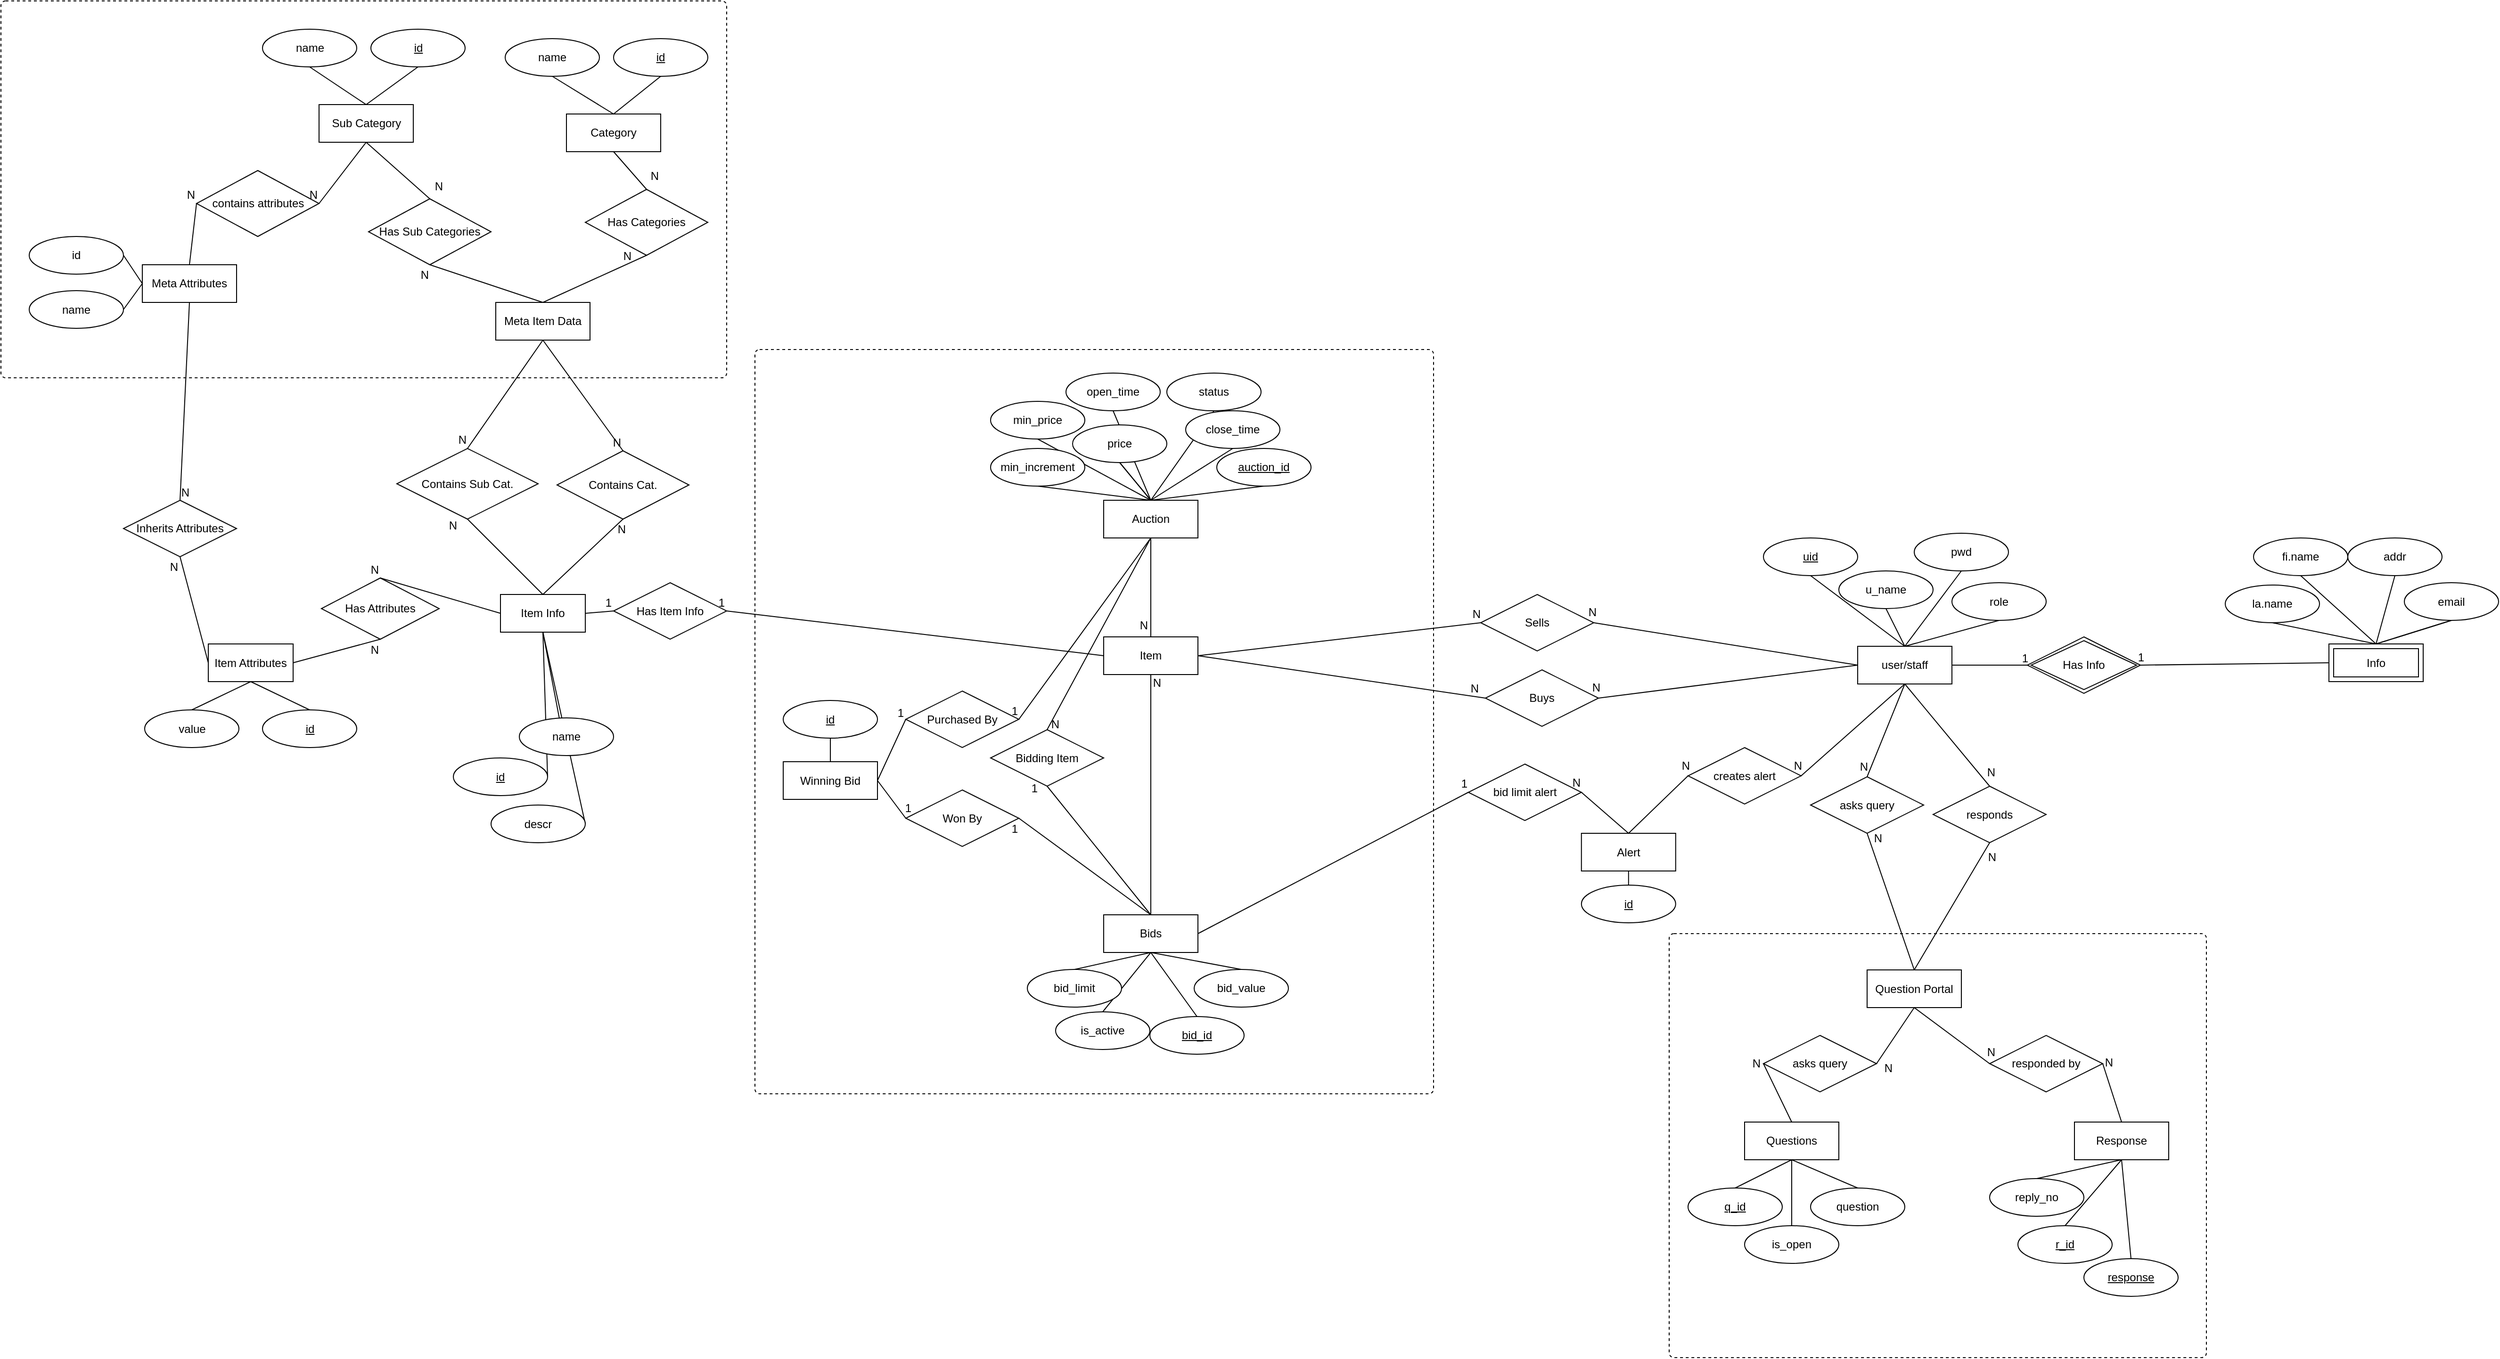 <mxfile version="24.3.1" type="device">
  <diagram name="Page-1" id="ad52d381-51e7-2e0d-a935-2d0ddd2fd229">
    <mxGraphModel dx="3974" dy="1984" grid="1" gridSize="10" guides="1" tooltips="1" connect="1" arrows="1" fold="1" page="1" pageScale="1" pageWidth="1100" pageHeight="850" background="none" math="0" shadow="0">
      <root>
        <mxCell id="0" />
        <mxCell id="1" parent="0" />
        <mxCell id="rk89OR3VtX5FbfcCzR7j-368" value="" style="rounded=1;absoluteArcSize=1;html=1;arcSize=10;dashed=1;strokeColor=default;align=center;verticalAlign=middle;fontFamily=Helvetica;fontSize=12;fontColor=default;fillColor=default;movable=1;resizable=1;rotatable=1;deletable=1;editable=1;locked=0;connectable=1;container=0;" vertex="1" parent="1">
          <mxGeometry x="-340" y="-250" width="720" height="790" as="geometry" />
        </mxCell>
        <mxCell id="rk89OR3VtX5FbfcCzR7j-317" value="" style="rounded=1;absoluteArcSize=1;html=1;arcSize=10;dashed=1;strokeColor=default;align=center;verticalAlign=middle;fontFamily=Helvetica;fontSize=12;fontColor=default;fillColor=default;movable=0;resizable=0;rotatable=0;deletable=0;editable=0;locked=1;connectable=0;container=0;" vertex="1" parent="1">
          <mxGeometry x="630" y="370" width="570" height="450" as="geometry" />
        </mxCell>
        <mxCell id="rk89OR3VtX5FbfcCzR7j-252" value="" style="endArrow=none;html=1;rounded=0;exitX=0.5;exitY=0;exitDx=0;exitDy=0;entryX=0.5;entryY=0;entryDx=0;entryDy=0;" edge="1" source="rk89OR3VtX5FbfcCzR7j-251" parent="1" target="rk89OR3VtX5FbfcCzR7j-122">
          <mxGeometry relative="1" as="geometry">
            <mxPoint x="-126" y="378" as="sourcePoint" />
            <mxPoint x="-66" y="348" as="targetPoint" />
          </mxGeometry>
        </mxCell>
        <mxCell id="rk89OR3VtX5FbfcCzR7j-293" value="" style="rounded=1;absoluteArcSize=1;html=1;arcSize=10;dashed=1;strokeColor=default;align=center;verticalAlign=middle;fontFamily=Helvetica;fontSize=12;fontColor=default;fillColor=default;movable=0;resizable=0;rotatable=0;deletable=0;editable=0;locked=1;connectable=0;container=0;" vertex="1" parent="1">
          <mxGeometry x="-1140" y="-620" width="770" height="400" as="geometry" />
        </mxCell>
        <mxCell id="rk89OR3VtX5FbfcCzR7j-131" value="Buys" style="shape=rhombus;perimeter=rhombusPerimeter;whiteSpace=wrap;html=1;align=center;direction=east;" vertex="1" parent="1">
          <mxGeometry x="435" y="90" width="120" height="60" as="geometry" />
        </mxCell>
        <mxCell id="rk89OR3VtX5FbfcCzR7j-180" value="" style="endArrow=none;html=1;rounded=0;exitX=0.5;exitY=1;exitDx=0;exitDy=0;entryX=0.5;entryY=0;entryDx=0;entryDy=0;" edge="1" source="rk89OR3VtX5FbfcCzR7j-181" parent="1" target="rk89OR3VtX5FbfcCzR7j-87">
          <mxGeometry relative="1" as="geometry">
            <mxPoint x="-190" y="-215" as="sourcePoint" />
            <mxPoint y="-55" as="targetPoint" />
          </mxGeometry>
        </mxCell>
        <mxCell id="rk89OR3VtX5FbfcCzR7j-156" value="" style="endArrow=none;html=1;rounded=0;exitX=0.5;exitY=1;exitDx=0;exitDy=0;entryX=0.5;entryY=0;entryDx=0;entryDy=0;" edge="1" source="rk89OR3VtX5FbfcCzR7j-113" parent="1" target="rk89OR3VtX5FbfcCzR7j-87">
          <mxGeometry relative="1" as="geometry">
            <mxPoint x="-100" y="-185" as="sourcePoint" />
            <mxPoint x="-30" y="-145" as="targetPoint" />
          </mxGeometry>
        </mxCell>
        <mxCell id="rk89OR3VtX5FbfcCzR7j-1" value="user/staff" style="whiteSpace=wrap;html=1;align=center;" vertex="1" parent="1">
          <mxGeometry x="830" y="65" width="100" height="40" as="geometry" />
        </mxCell>
        <mxCell id="rk89OR3VtX5FbfcCzR7j-5" value="Info" style="shape=ext;margin=3;double=1;whiteSpace=wrap;html=1;align=center;direction=west;" vertex="1" parent="1">
          <mxGeometry x="1330" y="62.5" width="100" height="40" as="geometry" />
        </mxCell>
        <mxCell id="rk89OR3VtX5FbfcCzR7j-10" value="" style="endArrow=none;html=1;rounded=0;exitX=1;exitY=0.5;exitDx=0;exitDy=0;entryX=0;entryY=0.5;entryDx=0;entryDy=0;" edge="1" parent="1" source="rk89OR3VtX5FbfcCzR7j-1" target="rk89OR3VtX5FbfcCzR7j-59">
          <mxGeometry relative="1" as="geometry">
            <mxPoint x="1070" y="440" as="sourcePoint" />
            <mxPoint x="800" y="330" as="targetPoint" />
          </mxGeometry>
        </mxCell>
        <mxCell id="rk89OR3VtX5FbfcCzR7j-11" value="1" style="resizable=0;html=1;whiteSpace=wrap;align=right;verticalAlign=bottom;" connectable="0" vertex="1" parent="rk89OR3VtX5FbfcCzR7j-10">
          <mxGeometry x="1" relative="1" as="geometry">
            <mxPoint x="2" y="1" as="offset" />
          </mxGeometry>
        </mxCell>
        <mxCell id="rk89OR3VtX5FbfcCzR7j-19" value="" style="endArrow=none;html=1;rounded=0;exitX=0.5;exitY=1;exitDx=0;exitDy=0;entryX=0.5;entryY=0;entryDx=0;entryDy=0;" edge="1" parent="1" source="rk89OR3VtX5FbfcCzR7j-15" target="rk89OR3VtX5FbfcCzR7j-1">
          <mxGeometry relative="1" as="geometry">
            <mxPoint x="1000" y="65" as="sourcePoint" />
            <mxPoint x="900" y="135" as="targetPoint" />
          </mxGeometry>
        </mxCell>
        <mxCell id="rk89OR3VtX5FbfcCzR7j-20" value="" style="endArrow=none;html=1;rounded=0;exitX=0.5;exitY=1;exitDx=0;exitDy=0;entryX=0.5;entryY=0;entryDx=0;entryDy=0;" edge="1" parent="1" source="rk89OR3VtX5FbfcCzR7j-16" target="rk89OR3VtX5FbfcCzR7j-1">
          <mxGeometry relative="1" as="geometry">
            <mxPoint x="950" y="15" as="sourcePoint" />
            <mxPoint x="900" y="135" as="targetPoint" />
          </mxGeometry>
        </mxCell>
        <mxCell id="rk89OR3VtX5FbfcCzR7j-21" value="" style="endArrow=none;html=1;rounded=0;exitX=0.5;exitY=1;exitDx=0;exitDy=0;exitPerimeter=0;entryX=0.5;entryY=0;entryDx=0;entryDy=0;" edge="1" parent="1" source="rk89OR3VtX5FbfcCzR7j-22" target="rk89OR3VtX5FbfcCzR7j-1">
          <mxGeometry relative="1" as="geometry">
            <mxPoint x="780" y="65" as="sourcePoint" />
            <mxPoint x="770" y="105" as="targetPoint" />
          </mxGeometry>
        </mxCell>
        <mxCell id="rk89OR3VtX5FbfcCzR7j-47" value="" style="endArrow=none;html=1;rounded=0;exitX=0.5;exitY=0;exitDx=0;exitDy=0;entryX=0.5;entryY=1;entryDx=0;entryDy=0;" edge="1" source="rk89OR3VtX5FbfcCzR7j-46" parent="1" target="rk89OR3VtX5FbfcCzR7j-5">
          <mxGeometry relative="1" as="geometry">
            <mxPoint x="1430" y="270" as="sourcePoint" />
            <mxPoint x="1240" y="210" as="targetPoint" />
          </mxGeometry>
        </mxCell>
        <mxCell id="rk89OR3VtX5FbfcCzR7j-49" value="" style="endArrow=none;html=1;rounded=0;exitX=0.5;exitY=0;exitDx=0;exitDy=0;entryX=0.5;entryY=1;entryDx=0;entryDy=0;" edge="1" source="rk89OR3VtX5FbfcCzR7j-48" parent="1" target="rk89OR3VtX5FbfcCzR7j-5">
          <mxGeometry relative="1" as="geometry">
            <mxPoint x="1440" y="280" as="sourcePoint" />
            <mxPoint x="1300" y="170" as="targetPoint" />
          </mxGeometry>
        </mxCell>
        <mxCell id="rk89OR3VtX5FbfcCzR7j-51" value="" style="endArrow=none;html=1;rounded=0;exitX=0.5;exitY=0;exitDx=0;exitDy=0;entryX=0.5;entryY=1;entryDx=0;entryDy=0;" edge="1" source="rk89OR3VtX5FbfcCzR7j-52" parent="1" target="rk89OR3VtX5FbfcCzR7j-5">
          <mxGeometry relative="1" as="geometry">
            <mxPoint x="1450" y="290" as="sourcePoint" />
            <mxPoint x="1310" y="180" as="targetPoint" />
          </mxGeometry>
        </mxCell>
        <mxCell id="rk89OR3VtX5FbfcCzR7j-53" value="" style="endArrow=none;html=1;rounded=0;exitX=0.5;exitY=0;exitDx=0;exitDy=0;entryX=0.5;entryY=1;entryDx=0;entryDy=0;" edge="1" source="rk89OR3VtX5FbfcCzR7j-52" parent="1" target="rk89OR3VtX5FbfcCzR7j-5">
          <mxGeometry relative="1" as="geometry">
            <mxPoint x="1460" y="300" as="sourcePoint" />
            <mxPoint x="1320" y="190" as="targetPoint" />
          </mxGeometry>
        </mxCell>
        <mxCell id="rk89OR3VtX5FbfcCzR7j-59" value="Has Info" style="shape=rhombus;double=1;perimeter=rhombusPerimeter;whiteSpace=wrap;html=1;align=center;" vertex="1" parent="1">
          <mxGeometry x="1010" y="55" width="120" height="60" as="geometry" />
        </mxCell>
        <mxCell id="rk89OR3VtX5FbfcCzR7j-60" value="" style="endArrow=none;html=1;rounded=0;exitX=1;exitY=0.5;exitDx=0;exitDy=0;entryX=1;entryY=0.5;entryDx=0;entryDy=0;" edge="1" parent="1" source="rk89OR3VtX5FbfcCzR7j-5" target="rk89OR3VtX5FbfcCzR7j-59">
          <mxGeometry relative="1" as="geometry">
            <mxPoint x="1300" y="-269.99" as="sourcePoint" />
            <mxPoint x="1330" y="-129.99" as="targetPoint" />
          </mxGeometry>
        </mxCell>
        <mxCell id="rk89OR3VtX5FbfcCzR7j-61" value="1" style="resizable=0;html=1;whiteSpace=wrap;align=right;verticalAlign=bottom;" connectable="0" vertex="1" parent="rk89OR3VtX5FbfcCzR7j-60">
          <mxGeometry x="1" relative="1" as="geometry">
            <mxPoint x="5" y="1" as="offset" />
          </mxGeometry>
        </mxCell>
        <mxCell id="rk89OR3VtX5FbfcCzR7j-87" value="Auction" style="whiteSpace=wrap;html=1;align=center;" vertex="1" parent="1">
          <mxGeometry x="30" y="-90" width="100" height="40" as="geometry" />
        </mxCell>
        <mxCell id="rk89OR3VtX5FbfcCzR7j-88" value="" style="endArrow=none;html=1;rounded=0;exitX=1;exitY=0.5;exitDx=0;exitDy=0;entryX=0;entryY=0.5;entryDx=0;entryDy=0;" edge="1" source="rk89OR3VtX5FbfcCzR7j-302" target="rk89OR3VtX5FbfcCzR7j-96" parent="1">
          <mxGeometry relative="1" as="geometry">
            <mxPoint x="279.18" y="150" as="sourcePoint" />
            <mxPoint x="-40" y="290" as="targetPoint" />
          </mxGeometry>
        </mxCell>
        <mxCell id="rk89OR3VtX5FbfcCzR7j-89" value="&lt;div&gt;&lt;br&gt;&lt;/div&gt;&lt;div&gt;N&lt;br&gt;&lt;/div&gt;" style="resizable=0;html=1;whiteSpace=wrap;align=right;verticalAlign=bottom;" connectable="0" vertex="1" parent="rk89OR3VtX5FbfcCzR7j-88">
          <mxGeometry x="1" relative="1" as="geometry">
            <mxPoint x="2" y="-1" as="offset" />
          </mxGeometry>
        </mxCell>
        <mxCell id="rk89OR3VtX5FbfcCzR7j-92" value="" style="endArrow=none;html=1;rounded=0;exitX=0.5;exitY=1;exitDx=0;exitDy=0;entryX=0.5;entryY=0;entryDx=0;entryDy=0;" edge="1" source="rk89OR3VtX5FbfcCzR7j-90" target="rk89OR3VtX5FbfcCzR7j-87" parent="1">
          <mxGeometry relative="1" as="geometry">
            <mxPoint x="200" y="-135" as="sourcePoint" />
            <mxPoint x="100" y="-65" as="targetPoint" />
          </mxGeometry>
        </mxCell>
        <mxCell id="rk89OR3VtX5FbfcCzR7j-96" value="Sells" style="shape=rhombus;perimeter=rhombusPerimeter;whiteSpace=wrap;html=1;align=center;" vertex="1" parent="1">
          <mxGeometry x="430" y="10" width="120" height="60" as="geometry" />
        </mxCell>
        <mxCell id="rk89OR3VtX5FbfcCzR7j-98" value="" style="endArrow=none;html=1;rounded=0;exitX=0;exitY=0.5;exitDx=0;exitDy=0;entryX=1;entryY=0.5;entryDx=0;entryDy=0;" edge="1" parent="1" source="rk89OR3VtX5FbfcCzR7j-1" target="rk89OR3VtX5FbfcCzR7j-96">
          <mxGeometry relative="1" as="geometry">
            <mxPoint x="310" y="360" as="sourcePoint" />
            <mxPoint x="310" y="300" as="targetPoint" />
          </mxGeometry>
        </mxCell>
        <mxCell id="rk89OR3VtX5FbfcCzR7j-99" value="N" style="resizable=0;html=1;whiteSpace=wrap;align=right;verticalAlign=bottom;" connectable="0" vertex="1" parent="rk89OR3VtX5FbfcCzR7j-98">
          <mxGeometry x="1" relative="1" as="geometry">
            <mxPoint x="4" y="-3" as="offset" />
          </mxGeometry>
        </mxCell>
        <mxCell id="rk89OR3VtX5FbfcCzR7j-102" value="" style="endArrow=none;html=1;rounded=0;exitX=0.5;exitY=1;exitDx=0;exitDy=0;entryX=0.5;entryY=0;entryDx=0;entryDy=0;" edge="1" parent="1" source="rk89OR3VtX5FbfcCzR7j-101" target="rk89OR3VtX5FbfcCzR7j-87">
          <mxGeometry relative="1" as="geometry">
            <mxPoint x="-40" y="-105" as="sourcePoint" />
            <mxPoint x="60" y="-45" as="targetPoint" />
          </mxGeometry>
        </mxCell>
        <mxCell id="rk89OR3VtX5FbfcCzR7j-114" value="" style="endArrow=none;html=1;rounded=0;exitX=0.5;exitY=1;exitDx=0;exitDy=0;entryX=0.5;entryY=0;entryDx=0;entryDy=0;" edge="1" source="rk89OR3VtX5FbfcCzR7j-113" parent="1" target="rk89OR3VtX5FbfcCzR7j-87">
          <mxGeometry relative="1" as="geometry">
            <mxPoint x="-30" y="-95" as="sourcePoint" />
            <mxPoint x="-40" y="-85" as="targetPoint" />
          </mxGeometry>
        </mxCell>
        <mxCell id="rk89OR3VtX5FbfcCzR7j-116" value="" style="endArrow=none;html=1;rounded=0;exitX=0.5;exitY=1;exitDx=0;exitDy=0;entryX=0.5;entryY=0;entryDx=0;entryDy=0;" edge="1" source="rk89OR3VtX5FbfcCzR7j-115" parent="1" target="rk89OR3VtX5FbfcCzR7j-87">
          <mxGeometry relative="1" as="geometry">
            <mxPoint x="-20" y="-85" as="sourcePoint" />
            <mxPoint x="70" y="-35" as="targetPoint" />
          </mxGeometry>
        </mxCell>
        <mxCell id="rk89OR3VtX5FbfcCzR7j-120" value="" style="endArrow=none;html=1;rounded=0;exitX=0.5;exitY=1;exitDx=0;exitDy=0;entryX=0.5;entryY=0;entryDx=0;entryDy=0;" edge="1" source="rk89OR3VtX5FbfcCzR7j-119" parent="1" target="rk89OR3VtX5FbfcCzR7j-87">
          <mxGeometry relative="1" as="geometry">
            <mxPoint x="-230" y="-65" as="sourcePoint" />
            <mxPoint x="-140" y="-15" as="targetPoint" />
          </mxGeometry>
        </mxCell>
        <mxCell id="rk89OR3VtX5FbfcCzR7j-122" value="Bids" style="whiteSpace=wrap;html=1;align=center;direction=west;" vertex="1" parent="1">
          <mxGeometry x="30" y="350" width="100" height="40" as="geometry" />
        </mxCell>
        <mxCell id="rk89OR3VtX5FbfcCzR7j-123" value="" style="endArrow=none;html=1;rounded=0;exitX=1;exitY=0.5;exitDx=0;exitDy=0;entryX=0;entryY=0.5;entryDx=0;entryDy=0;" edge="1" source="rk89OR3VtX5FbfcCzR7j-302" target="rk89OR3VtX5FbfcCzR7j-131" parent="1">
          <mxGeometry relative="1" as="geometry">
            <mxPoint x="279.18" y="150" as="sourcePoint" />
            <mxPoint x="350" y="270" as="targetPoint" />
          </mxGeometry>
        </mxCell>
        <mxCell id="rk89OR3VtX5FbfcCzR7j-124" value="&lt;div&gt;&lt;br&gt;&lt;/div&gt;&lt;div&gt;N&lt;br&gt;&lt;/div&gt;" style="resizable=0;html=1;whiteSpace=wrap;align=right;verticalAlign=bottom;" connectable="0" vertex="1" parent="rk89OR3VtX5FbfcCzR7j-123">
          <mxGeometry x="1" relative="1" as="geometry">
            <mxPoint x="-6" y="-2" as="offset" />
          </mxGeometry>
        </mxCell>
        <mxCell id="rk89OR3VtX5FbfcCzR7j-128" value="" style="endArrow=none;html=1;rounded=0;exitX=0.5;exitY=0;exitDx=0;exitDy=0;entryX=0.5;entryY=0;entryDx=0;entryDy=0;" edge="1" source="rk89OR3VtX5FbfcCzR7j-126" target="rk89OR3VtX5FbfcCzR7j-122" parent="1">
          <mxGeometry relative="1" as="geometry">
            <mxPoint x="119" y="333" as="sourcePoint" />
            <mxPoint x="69" y="453" as="targetPoint" />
          </mxGeometry>
        </mxCell>
        <mxCell id="rk89OR3VtX5FbfcCzR7j-129" value="" style="endArrow=none;html=1;rounded=0;exitX=0.5;exitY=0;exitDx=0;exitDy=0;entryX=0.5;entryY=0;entryDx=0;entryDy=0;" edge="1" source="rk89OR3VtX5FbfcCzR7j-130" target="rk89OR3VtX5FbfcCzR7j-122" parent="1">
          <mxGeometry relative="1" as="geometry">
            <mxPoint x="-51" y="383" as="sourcePoint" />
            <mxPoint x="-61" y="423" as="targetPoint" />
          </mxGeometry>
        </mxCell>
        <mxCell id="rk89OR3VtX5FbfcCzR7j-132" value="" style="endArrow=none;html=1;rounded=0;entryX=1;entryY=0.5;entryDx=0;entryDy=0;exitX=0;exitY=0.5;exitDx=0;exitDy=0;" edge="1" target="rk89OR3VtX5FbfcCzR7j-131" parent="1" source="rk89OR3VtX5FbfcCzR7j-1">
          <mxGeometry relative="1" as="geometry">
            <mxPoint x="250" y="140" as="sourcePoint" />
            <mxPoint x="190" y="540" as="targetPoint" />
          </mxGeometry>
        </mxCell>
        <mxCell id="rk89OR3VtX5FbfcCzR7j-133" value="N" style="resizable=0;html=1;whiteSpace=wrap;align=right;verticalAlign=bottom;" connectable="0" vertex="1" parent="rk89OR3VtX5FbfcCzR7j-132">
          <mxGeometry x="1" relative="1" as="geometry">
            <mxPoint x="3" y="-2" as="offset" />
          </mxGeometry>
        </mxCell>
        <mxCell id="rk89OR3VtX5FbfcCzR7j-137" value="" style="endArrow=none;html=1;rounded=0;exitX=0.5;exitY=1;exitDx=0;exitDy=0;entryX=0.5;entryY=0;entryDx=0;entryDy=0;" edge="1" source="rk89OR3VtX5FbfcCzR7j-136" target="rk89OR3VtX5FbfcCzR7j-87" parent="1">
          <mxGeometry relative="1" as="geometry">
            <mxPoint x="220" y="-335" as="sourcePoint" />
            <mxPoint x="140" y="-65" as="targetPoint" />
          </mxGeometry>
        </mxCell>
        <mxCell id="rk89OR3VtX5FbfcCzR7j-139" value="" style="endArrow=none;html=1;rounded=0;exitX=0.5;exitY=0;exitDx=0;exitDy=0;entryX=0.5;entryY=0;entryDx=0;entryDy=0;" edge="1" source="rk89OR3VtX5FbfcCzR7j-138" target="rk89OR3VtX5FbfcCzR7j-122" parent="1">
          <mxGeometry relative="1" as="geometry">
            <mxPoint x="-81" y="413.0" as="sourcePoint" />
            <mxPoint x="39" y="483" as="targetPoint" />
          </mxGeometry>
        </mxCell>
        <mxCell id="rk89OR3VtX5FbfcCzR7j-126" value="bid_id" style="ellipse;whiteSpace=wrap;html=1;align=center;fontStyle=4" vertex="1" parent="1">
          <mxGeometry x="79" y="458" width="100" height="40" as="geometry" />
        </mxCell>
        <mxCell id="rk89OR3VtX5FbfcCzR7j-130" value="bid_value" style="ellipse;whiteSpace=wrap;html=1;align=center;fontStyle=0;" vertex="1" parent="1">
          <mxGeometry x="126" y="408" width="100" height="40" as="geometry" />
        </mxCell>
        <mxCell id="rk89OR3VtX5FbfcCzR7j-136" value="min_increment" style="ellipse;whiteSpace=wrap;html=1;align=center;" vertex="1" parent="1">
          <mxGeometry x="-90" y="-145" width="100" height="40" as="geometry" />
        </mxCell>
        <mxCell id="rk89OR3VtX5FbfcCzR7j-15" value="pwd" style="ellipse;whiteSpace=wrap;html=1;align=center;" vertex="1" parent="1">
          <mxGeometry x="890" y="-55" width="100" height="40" as="geometry" />
        </mxCell>
        <mxCell id="rk89OR3VtX5FbfcCzR7j-16" value="u_name" style="ellipse;whiteSpace=wrap;html=1;align=center;fontStyle=0" vertex="1" parent="1">
          <mxGeometry x="810" y="-15" width="100" height="40" as="geometry" />
        </mxCell>
        <mxCell id="rk89OR3VtX5FbfcCzR7j-22" value="uid" style="ellipse;whiteSpace=wrap;html=1;align=center;fontStyle=4;" vertex="1" parent="1">
          <mxGeometry x="730" y="-50" width="100" height="40" as="geometry" />
        </mxCell>
        <mxCell id="rk89OR3VtX5FbfcCzR7j-90" value="auction_id" style="ellipse;whiteSpace=wrap;html=1;align=center;fontStyle=4" vertex="1" parent="1">
          <mxGeometry x="150" y="-145" width="100" height="40" as="geometry" />
        </mxCell>
        <mxCell id="rk89OR3VtX5FbfcCzR7j-101" value="open_time" style="ellipse;whiteSpace=wrap;html=1;align=center;" vertex="1" parent="1">
          <mxGeometry x="-10" y="-225" width="100" height="40" as="geometry" />
        </mxCell>
        <mxCell id="rk89OR3VtX5FbfcCzR7j-115" value="min_price" style="ellipse;whiteSpace=wrap;html=1;align=center;" vertex="1" parent="1">
          <mxGeometry x="-90" y="-195" width="100" height="40" as="geometry" />
        </mxCell>
        <mxCell id="rk89OR3VtX5FbfcCzR7j-119" value="status" style="ellipse;whiteSpace=wrap;html=1;align=center;" vertex="1" parent="1">
          <mxGeometry x="97" y="-225" width="100" height="40" as="geometry" />
        </mxCell>
        <mxCell id="rk89OR3VtX5FbfcCzR7j-46" value="fi.name" style="ellipse;whiteSpace=wrap;html=1;align=center;direction=west;" vertex="1" parent="1">
          <mxGeometry x="1250" y="-50" width="100" height="40" as="geometry" />
        </mxCell>
        <mxCell id="rk89OR3VtX5FbfcCzR7j-48" value="la.name" style="ellipse;whiteSpace=wrap;html=1;align=center;direction=west;" vertex="1" parent="1">
          <mxGeometry x="1220" width="100" height="40" as="geometry" />
        </mxCell>
        <mxCell id="rk89OR3VtX5FbfcCzR7j-50" value="addr" style="ellipse;whiteSpace=wrap;html=1;align=center;" vertex="1" parent="1">
          <mxGeometry x="1350" y="-50" width="100" height="40" as="geometry" />
        </mxCell>
        <mxCell id="rk89OR3VtX5FbfcCzR7j-151" value="Bidding Item" style="shape=rhombus;perimeter=rhombusPerimeter;whiteSpace=wrap;html=1;align=center;" vertex="1" parent="1">
          <mxGeometry x="-90.0" y="153.5" width="120" height="60" as="geometry" />
        </mxCell>
        <mxCell id="rk89OR3VtX5FbfcCzR7j-152" value="" style="endArrow=none;html=1;rounded=0;entryX=0.5;entryY=0;entryDx=0;entryDy=0;exitX=0.5;exitY=1;exitDx=0;exitDy=0;" edge="1" target="rk89OR3VtX5FbfcCzR7j-151" parent="1" source="rk89OR3VtX5FbfcCzR7j-87">
          <mxGeometry relative="1" as="geometry">
            <mxPoint x="40" y="270" as="sourcePoint" />
            <mxPoint x="320" y="660" as="targetPoint" />
          </mxGeometry>
        </mxCell>
        <mxCell id="rk89OR3VtX5FbfcCzR7j-153" value="N" style="resizable=0;html=1;whiteSpace=wrap;align=right;verticalAlign=bottom;" connectable="0" vertex="1" parent="rk89OR3VtX5FbfcCzR7j-152">
          <mxGeometry x="1" relative="1" as="geometry">
            <mxPoint x="15" y="3" as="offset" />
          </mxGeometry>
        </mxCell>
        <mxCell id="rk89OR3VtX5FbfcCzR7j-149" value="" style="endArrow=none;html=1;rounded=0;exitX=0.5;exitY=1;exitDx=0;exitDy=0;entryX=0.5;entryY=1;entryDx=0;entryDy=0;" edge="1" target="rk89OR3VtX5FbfcCzR7j-151" parent="1" source="rk89OR3VtX5FbfcCzR7j-122">
          <mxGeometry relative="1" as="geometry">
            <mxPoint x="-210.0" y="350" as="sourcePoint" />
            <mxPoint x="-150.0" y="330" as="targetPoint" />
          </mxGeometry>
        </mxCell>
        <mxCell id="rk89OR3VtX5FbfcCzR7j-150" value="1" style="resizable=0;html=1;whiteSpace=wrap;align=right;verticalAlign=bottom;direction=west;" connectable="0" vertex="1" parent="rk89OR3VtX5FbfcCzR7j-149">
          <mxGeometry x="1" relative="1" as="geometry">
            <mxPoint x="-8" y="11" as="offset" />
          </mxGeometry>
        </mxCell>
        <mxCell id="rk89OR3VtX5FbfcCzR7j-159" value="Item Info" style="whiteSpace=wrap;html=1;align=center;direction=north;" vertex="1" parent="1">
          <mxGeometry x="-610" y="10" width="90" height="40" as="geometry" />
        </mxCell>
        <mxCell id="rk89OR3VtX5FbfcCzR7j-161" value="" style="endArrow=none;html=1;rounded=0;exitX=1;exitY=0.5;exitDx=0;exitDy=0;entryX=0;entryY=0.5;entryDx=0;entryDy=0;" edge="1" source="rk89OR3VtX5FbfcCzR7j-170" target="rk89OR3VtX5FbfcCzR7j-159" parent="1">
          <mxGeometry relative="1" as="geometry">
            <mxPoint x="-635" y="-7.5" as="sourcePoint" />
            <mxPoint x="-595" y="62.5" as="targetPoint" />
          </mxGeometry>
        </mxCell>
        <mxCell id="rk89OR3VtX5FbfcCzR7j-162" value="" style="endArrow=none;html=1;rounded=0;exitX=1;exitY=0.5;exitDx=0;exitDy=0;entryX=0;entryY=0.5;entryDx=0;entryDy=0;" edge="1" source="rk89OR3VtX5FbfcCzR7j-171" target="rk89OR3VtX5FbfcCzR7j-159" parent="1">
          <mxGeometry relative="1" as="geometry">
            <mxPoint x="-805" y="42.5" as="sourcePoint" />
            <mxPoint x="-520" y="80" as="targetPoint" />
          </mxGeometry>
        </mxCell>
        <mxCell id="rk89OR3VtX5FbfcCzR7j-167" value="" style="endArrow=none;html=1;rounded=0;exitX=0.5;exitY=1;exitDx=0;exitDy=0;entryX=0;entryY=0.5;entryDx=0;entryDy=0;" edge="1" source="rk89OR3VtX5FbfcCzR7j-168" target="rk89OR3VtX5FbfcCzR7j-159" parent="1">
          <mxGeometry relative="1" as="geometry">
            <mxPoint x="-565" y="-157.5" as="sourcePoint" />
            <mxPoint x="-595" y="62.5" as="targetPoint" />
          </mxGeometry>
        </mxCell>
        <mxCell id="rk89OR3VtX5FbfcCzR7j-168" value="name" style="ellipse;whiteSpace=wrap;html=1;align=center;" vertex="1" parent="1">
          <mxGeometry x="-590" y="141" width="100" height="40" as="geometry" />
        </mxCell>
        <mxCell id="rk89OR3VtX5FbfcCzR7j-170" value="id" style="ellipse;whiteSpace=wrap;html=1;align=center;fontStyle=4" vertex="1" parent="1">
          <mxGeometry x="-660" y="183.5" width="100" height="40" as="geometry" />
        </mxCell>
        <mxCell id="rk89OR3VtX5FbfcCzR7j-171" value="descr" style="ellipse;whiteSpace=wrap;html=1;align=center;fontStyle=0;" vertex="1" parent="1">
          <mxGeometry x="-620" y="233.5" width="100" height="40" as="geometry" />
        </mxCell>
        <mxCell id="rk89OR3VtX5FbfcCzR7j-181" value="close_time" style="ellipse;whiteSpace=wrap;html=1;align=center;" vertex="1" parent="1">
          <mxGeometry x="117" y="-185" width="100" height="40" as="geometry" />
        </mxCell>
        <mxCell id="rk89OR3VtX5FbfcCzR7j-187" value="Has Item Info" style="shape=rhombus;perimeter=rhombusPerimeter;whiteSpace=wrap;html=1;align=center;" vertex="1" parent="1">
          <mxGeometry x="-490" y="-2.5" width="120" height="60" as="geometry" />
        </mxCell>
        <mxCell id="rk89OR3VtX5FbfcCzR7j-188" value="" style="endArrow=none;html=1;rounded=0;entryX=1;entryY=0.5;entryDx=0;entryDy=0;exitX=0;exitY=0.5;exitDx=0;exitDy=0;" edge="1" target="rk89OR3VtX5FbfcCzR7j-187" parent="1" source="rk89OR3VtX5FbfcCzR7j-302">
          <mxGeometry relative="1" as="geometry">
            <mxPoint x="30" y="130" as="sourcePoint" />
            <mxPoint x="190" y="670" as="targetPoint" />
          </mxGeometry>
        </mxCell>
        <mxCell id="rk89OR3VtX5FbfcCzR7j-189" value="1" style="resizable=0;html=1;whiteSpace=wrap;align=right;verticalAlign=bottom;" connectable="0" vertex="1" parent="rk89OR3VtX5FbfcCzR7j-188">
          <mxGeometry x="1" relative="1" as="geometry" />
        </mxCell>
        <mxCell id="rk89OR3VtX5FbfcCzR7j-190" value="" style="endArrow=none;html=1;rounded=0;exitX=0.5;exitY=1;exitDx=0;exitDy=0;entryX=0;entryY=0.5;entryDx=0;entryDy=0;" edge="1" target="rk89OR3VtX5FbfcCzR7j-187" parent="1" source="rk89OR3VtX5FbfcCzR7j-159">
          <mxGeometry relative="1" as="geometry">
            <mxPoint x="-400" y="280" as="sourcePoint" />
            <mxPoint x="-530" y="15" as="targetPoint" />
          </mxGeometry>
        </mxCell>
        <mxCell id="rk89OR3VtX5FbfcCzR7j-191" value="1" style="resizable=0;html=1;whiteSpace=wrap;align=right;verticalAlign=bottom;direction=west;" connectable="0" vertex="1" parent="rk89OR3VtX5FbfcCzR7j-190">
          <mxGeometry x="1" relative="1" as="geometry" />
        </mxCell>
        <mxCell id="rk89OR3VtX5FbfcCzR7j-192" value="Item Attributes" style="whiteSpace=wrap;html=1;align=center;direction=north;" vertex="1" parent="1">
          <mxGeometry x="-920" y="62.5" width="90" height="40" as="geometry" />
        </mxCell>
        <mxCell id="rk89OR3VtX5FbfcCzR7j-193" value="" style="endArrow=none;html=1;rounded=0;exitX=0.5;exitY=0;exitDx=0;exitDy=0;entryX=0;entryY=0.5;entryDx=0;entryDy=0;" edge="1" source="rk89OR3VtX5FbfcCzR7j-198" target="rk89OR3VtX5FbfcCzR7j-192" parent="1">
          <mxGeometry relative="1" as="geometry">
            <mxPoint x="-735" y="258.5" as="sourcePoint" />
            <mxPoint x="-745" y="278.5" as="targetPoint" />
          </mxGeometry>
        </mxCell>
        <mxCell id="rk89OR3VtX5FbfcCzR7j-194" value="" style="endArrow=none;html=1;rounded=0;exitX=0.5;exitY=0;exitDx=0;exitDy=0;entryX=0;entryY=0.5;entryDx=0;entryDy=0;" edge="1" source="rk89OR3VtX5FbfcCzR7j-199" target="rk89OR3VtX5FbfcCzR7j-192" parent="1">
          <mxGeometry relative="1" as="geometry">
            <mxPoint x="-785" y="208.5" as="sourcePoint" />
            <mxPoint x="-745" y="278.5" as="targetPoint" />
          </mxGeometry>
        </mxCell>
        <mxCell id="rk89OR3VtX5FbfcCzR7j-198" value="value" style="ellipse;whiteSpace=wrap;html=1;align=center;" vertex="1" parent="1">
          <mxGeometry x="-987.5" y="132.5" width="100" height="40" as="geometry" />
        </mxCell>
        <mxCell id="rk89OR3VtX5FbfcCzR7j-199" value="id" style="ellipse;whiteSpace=wrap;html=1;align=center;fontStyle=4" vertex="1" parent="1">
          <mxGeometry x="-862.5" y="132.5" width="100" height="40" as="geometry" />
        </mxCell>
        <mxCell id="rk89OR3VtX5FbfcCzR7j-201" value="Has Attributes" style="shape=rhombus;perimeter=rhombusPerimeter;whiteSpace=wrap;html=1;align=center;" vertex="1" parent="1">
          <mxGeometry x="-800" y="-7.5" width="125" height="65" as="geometry" />
        </mxCell>
        <mxCell id="rk89OR3VtX5FbfcCzR7j-202" value="" style="endArrow=none;html=1;rounded=0;entryX=0.5;entryY=0;entryDx=0;entryDy=0;exitX=0.5;exitY=0;exitDx=0;exitDy=0;" edge="1" target="rk89OR3VtX5FbfcCzR7j-201" parent="1" source="rk89OR3VtX5FbfcCzR7j-159">
          <mxGeometry relative="1" as="geometry">
            <mxPoint x="-430" y="280" as="sourcePoint" />
            <mxPoint x="-160" y="720" as="targetPoint" />
          </mxGeometry>
        </mxCell>
        <mxCell id="rk89OR3VtX5FbfcCzR7j-203" value="N" style="resizable=0;html=1;whiteSpace=wrap;align=right;verticalAlign=bottom;" connectable="0" vertex="1" parent="rk89OR3VtX5FbfcCzR7j-202">
          <mxGeometry x="1" relative="1" as="geometry" />
        </mxCell>
        <mxCell id="rk89OR3VtX5FbfcCzR7j-204" value="" style="endArrow=none;html=1;rounded=0;exitX=0.5;exitY=1;exitDx=0;exitDy=0;entryX=0.5;entryY=1;entryDx=0;entryDy=0;" edge="1" target="rk89OR3VtX5FbfcCzR7j-201" parent="1" source="rk89OR3VtX5FbfcCzR7j-192">
          <mxGeometry relative="1" as="geometry">
            <mxPoint x="-620" y="340" as="sourcePoint" />
            <mxPoint x="-630.0" y="390" as="targetPoint" />
          </mxGeometry>
        </mxCell>
        <mxCell id="rk89OR3VtX5FbfcCzR7j-205" value="N" style="resizable=0;html=1;whiteSpace=wrap;align=right;verticalAlign=bottom;direction=west;" connectable="0" vertex="1" parent="rk89OR3VtX5FbfcCzR7j-204">
          <mxGeometry x="1" relative="1" as="geometry">
            <mxPoint y="20" as="offset" />
          </mxGeometry>
        </mxCell>
        <mxCell id="rk89OR3VtX5FbfcCzR7j-206" value="Meta Item Data" style="whiteSpace=wrap;html=1;align=center;direction=east;" vertex="1" parent="1">
          <mxGeometry x="-615" y="-300" width="100" height="40" as="geometry" />
        </mxCell>
        <mxCell id="rk89OR3VtX5FbfcCzR7j-215" value="Contains Cat." style="shape=rhombus;perimeter=rhombusPerimeter;whiteSpace=wrap;html=1;align=center;direction=west;" vertex="1" parent="1">
          <mxGeometry x="-550" y="-142.5" width="140" height="72.5" as="geometry" />
        </mxCell>
        <mxCell id="rk89OR3VtX5FbfcCzR7j-216" value="" style="endArrow=none;html=1;rounded=0;exitX=0.5;exitY=1;exitDx=0;exitDy=0;entryX=0.5;entryY=1;entryDx=0;entryDy=0;" edge="1" source="rk89OR3VtX5FbfcCzR7j-206" target="rk89OR3VtX5FbfcCzR7j-215" parent="1">
          <mxGeometry relative="1" as="geometry">
            <mxPoint x="-800" y="-235" as="sourcePoint" />
            <mxPoint x="-810.0" y="-185" as="targetPoint" />
          </mxGeometry>
        </mxCell>
        <mxCell id="rk89OR3VtX5FbfcCzR7j-217" value="N" style="resizable=0;html=1;whiteSpace=wrap;align=right;verticalAlign=bottom;direction=west;" connectable="0" vertex="1" parent="rk89OR3VtX5FbfcCzR7j-216">
          <mxGeometry x="1" relative="1" as="geometry" />
        </mxCell>
        <mxCell id="rk89OR3VtX5FbfcCzR7j-218" value="" style="endArrow=none;html=1;rounded=0;entryX=0.5;entryY=0;entryDx=0;entryDy=0;exitX=1;exitY=0.5;exitDx=0;exitDy=0;" edge="1" target="rk89OR3VtX5FbfcCzR7j-215" parent="1" source="rk89OR3VtX5FbfcCzR7j-159">
          <mxGeometry relative="1" as="geometry">
            <mxPoint x="-435" y="-55" as="sourcePoint" />
            <mxPoint x="-90" y="455" as="targetPoint" />
          </mxGeometry>
        </mxCell>
        <mxCell id="rk89OR3VtX5FbfcCzR7j-219" value="N" style="resizable=0;html=1;whiteSpace=wrap;align=right;verticalAlign=bottom;" connectable="0" vertex="1" parent="rk89OR3VtX5FbfcCzR7j-218">
          <mxGeometry x="1" relative="1" as="geometry">
            <mxPoint x="5" y="19" as="offset" />
          </mxGeometry>
        </mxCell>
        <mxCell id="rk89OR3VtX5FbfcCzR7j-224" value="Category" style="whiteSpace=wrap;html=1;align=center;direction=east;" vertex="1" parent="1">
          <mxGeometry x="-540" y="-500" width="100" height="40" as="geometry" />
        </mxCell>
        <mxCell id="rk89OR3VtX5FbfcCzR7j-227" value="" style="endArrow=none;html=1;rounded=0;exitX=0.5;exitY=1;exitDx=0;exitDy=0;entryX=0.5;entryY=0;entryDx=0;entryDy=0;" edge="1" source="rk89OR3VtX5FbfcCzR7j-230" target="rk89OR3VtX5FbfcCzR7j-224" parent="1">
          <mxGeometry relative="1" as="geometry">
            <mxPoint x="-1260" y="-310" as="sourcePoint" />
            <mxPoint x="-1050" y="-290" as="targetPoint" />
          </mxGeometry>
        </mxCell>
        <mxCell id="rk89OR3VtX5FbfcCzR7j-229" value="id" style="ellipse;whiteSpace=wrap;html=1;align=center;fontStyle=4;direction=east;" vertex="1" parent="1">
          <mxGeometry x="-490" y="-580" width="100" height="40" as="geometry" />
        </mxCell>
        <mxCell id="rk89OR3VtX5FbfcCzR7j-230" value="name" style="ellipse;whiteSpace=wrap;html=1;align=center;fontStyle=0;" vertex="1" parent="1">
          <mxGeometry x="-605" y="-580" width="100" height="40" as="geometry" />
        </mxCell>
        <mxCell id="rk89OR3VtX5FbfcCzR7j-231" value="Has Categories" style="shape=rhombus;perimeter=rhombusPerimeter;whiteSpace=wrap;html=1;align=center;direction=west;" vertex="1" parent="1">
          <mxGeometry x="-520" y="-420" width="130" height="70" as="geometry" />
        </mxCell>
        <mxCell id="rk89OR3VtX5FbfcCzR7j-232" value="" style="endArrow=none;html=1;rounded=0;exitX=0.5;exitY=1;exitDx=0;exitDy=0;entryX=0.5;entryY=1;entryDx=0;entryDy=0;" edge="1" source="rk89OR3VtX5FbfcCzR7j-224" target="rk89OR3VtX5FbfcCzR7j-231" parent="1">
          <mxGeometry relative="1" as="geometry">
            <mxPoint x="-1010" y="-335" as="sourcePoint" />
            <mxPoint x="-1020.0" y="-285" as="targetPoint" />
          </mxGeometry>
        </mxCell>
        <mxCell id="rk89OR3VtX5FbfcCzR7j-233" value="N" style="resizable=0;html=1;whiteSpace=wrap;align=right;verticalAlign=bottom;direction=west;" connectable="0" vertex="1" parent="rk89OR3VtX5FbfcCzR7j-232">
          <mxGeometry x="1" relative="1" as="geometry">
            <mxPoint x="15" y="-5" as="offset" />
          </mxGeometry>
        </mxCell>
        <mxCell id="rk89OR3VtX5FbfcCzR7j-234" value="" style="endArrow=none;html=1;rounded=0;entryX=0.5;entryY=0;entryDx=0;entryDy=0;exitX=0.5;exitY=0;exitDx=0;exitDy=0;" edge="1" target="rk89OR3VtX5FbfcCzR7j-231" parent="1" source="rk89OR3VtX5FbfcCzR7j-206">
          <mxGeometry relative="1" as="geometry">
            <mxPoint x="-785" y="-180" as="sourcePoint" />
            <mxPoint x="-560" y="5" as="targetPoint" />
          </mxGeometry>
        </mxCell>
        <mxCell id="rk89OR3VtX5FbfcCzR7j-235" value="N" style="resizable=0;html=1;whiteSpace=wrap;align=right;verticalAlign=bottom;" connectable="0" vertex="1" parent="rk89OR3VtX5FbfcCzR7j-234">
          <mxGeometry x="1" relative="1" as="geometry">
            <mxPoint x="-15" y="10" as="offset" />
          </mxGeometry>
        </mxCell>
        <mxCell id="rk89OR3VtX5FbfcCzR7j-236" value="" style="endArrow=none;html=1;rounded=0;exitX=0.5;exitY=1;exitDx=0;exitDy=0;entryX=0.5;entryY=0;entryDx=0;entryDy=0;" edge="1" source="rk89OR3VtX5FbfcCzR7j-229" target="rk89OR3VtX5FbfcCzR7j-224" parent="1">
          <mxGeometry relative="1" as="geometry">
            <mxPoint x="-930" y="-480" as="sourcePoint" />
            <mxPoint x="-910" y="-340" as="targetPoint" />
          </mxGeometry>
        </mxCell>
        <mxCell id="rk89OR3VtX5FbfcCzR7j-238" value="contains attributes" style="shape=rhombus;perimeter=rhombusPerimeter;whiteSpace=wrap;html=1;align=center;direction=west;" vertex="1" parent="1">
          <mxGeometry x="-932.5" y="-440" width="130" height="70" as="geometry" />
        </mxCell>
        <mxCell id="rk89OR3VtX5FbfcCzR7j-239" value="" style="endArrow=none;html=1;rounded=0;entryX=1;entryY=0.5;entryDx=0;entryDy=0;exitX=0.5;exitY=0;exitDx=0;exitDy=0;" edge="1" target="rk89OR3VtX5FbfcCzR7j-238" parent="1" source="rk89OR3VtX5FbfcCzR7j-243">
          <mxGeometry relative="1" as="geometry">
            <mxPoint x="-1080" y="-180" as="sourcePoint" />
            <mxPoint x="-1150.0" y="-315" as="targetPoint" />
          </mxGeometry>
        </mxCell>
        <mxCell id="rk89OR3VtX5FbfcCzR7j-240" value="N" style="resizable=0;html=1;whiteSpace=wrap;align=right;verticalAlign=bottom;direction=west;" connectable="0" vertex="1" parent="rk89OR3VtX5FbfcCzR7j-239">
          <mxGeometry x="1" relative="1" as="geometry" />
        </mxCell>
        <mxCell id="rk89OR3VtX5FbfcCzR7j-241" value="" style="endArrow=none;html=1;rounded=0;entryX=0;entryY=0.5;entryDx=0;entryDy=0;exitX=0.5;exitY=1;exitDx=0;exitDy=0;" edge="1" target="rk89OR3VtX5FbfcCzR7j-238" parent="1" source="rk89OR3VtX5FbfcCzR7j-357">
          <mxGeometry relative="1" as="geometry">
            <mxPoint x="-720" y="-110" as="sourcePoint" />
            <mxPoint x="-610" y="105" as="targetPoint" />
          </mxGeometry>
        </mxCell>
        <mxCell id="rk89OR3VtX5FbfcCzR7j-242" value="N" style="resizable=0;html=1;whiteSpace=wrap;align=right;verticalAlign=bottom;" connectable="0" vertex="1" parent="rk89OR3VtX5FbfcCzR7j-241">
          <mxGeometry x="1" relative="1" as="geometry" />
        </mxCell>
        <mxCell id="rk89OR3VtX5FbfcCzR7j-243" value="Meta Attributes" style="whiteSpace=wrap;html=1;align=center;direction=east;" vertex="1" parent="1">
          <mxGeometry x="-990" y="-340" width="100" height="40" as="geometry" />
        </mxCell>
        <mxCell id="rk89OR3VtX5FbfcCzR7j-244" value="" style="endArrow=none;html=1;rounded=0;exitX=1;exitY=0.5;exitDx=0;exitDy=0;entryX=0;entryY=0.5;entryDx=0;entryDy=0;" edge="1" source="rk89OR3VtX5FbfcCzR7j-246" target="rk89OR3VtX5FbfcCzR7j-243" parent="1">
          <mxGeometry relative="1" as="geometry">
            <mxPoint x="-1550" y="-472.5" as="sourcePoint" />
            <mxPoint x="-1340" y="-452.5" as="targetPoint" />
          </mxGeometry>
        </mxCell>
        <mxCell id="rk89OR3VtX5FbfcCzR7j-245" value="id" style="ellipse;whiteSpace=wrap;html=1;align=center;fontStyle=0;direction=east;" vertex="1" parent="1">
          <mxGeometry x="-1110" y="-370" width="100" height="40" as="geometry" />
        </mxCell>
        <mxCell id="rk89OR3VtX5FbfcCzR7j-246" value="name" style="ellipse;whiteSpace=wrap;html=1;align=center;fontStyle=0;" vertex="1" parent="1">
          <mxGeometry x="-1110" y="-312.5" width="100" height="40" as="geometry" />
        </mxCell>
        <mxCell id="rk89OR3VtX5FbfcCzR7j-247" value="" style="endArrow=none;html=1;rounded=0;exitX=1;exitY=0.5;exitDx=0;exitDy=0;entryX=0;entryY=0.5;entryDx=0;entryDy=0;" edge="1" source="rk89OR3VtX5FbfcCzR7j-245" target="rk89OR3VtX5FbfcCzR7j-243" parent="1">
          <mxGeometry relative="1" as="geometry">
            <mxPoint x="-1220" y="-642.5" as="sourcePoint" />
            <mxPoint x="-1200" y="-502.5" as="targetPoint" />
          </mxGeometry>
        </mxCell>
        <mxCell id="rk89OR3VtX5FbfcCzR7j-249" value="" style="endArrow=none;html=1;rounded=0;exitX=0.5;exitY=1;exitDx=0;exitDy=0;entryX=0.5;entryY=1;entryDx=0;entryDy=0;" edge="1" parent="1" source="rk89OR3VtX5FbfcCzR7j-50" target="rk89OR3VtX5FbfcCzR7j-5">
          <mxGeometry relative="1" as="geometry">
            <mxPoint x="1290" y="250.0" as="sourcePoint" />
            <mxPoint x="1290" y="160" as="targetPoint" />
          </mxGeometry>
        </mxCell>
        <mxCell id="rk89OR3VtX5FbfcCzR7j-52" value="email" style="ellipse;whiteSpace=wrap;html=1;align=center;fontStyle=0;direction=west;" vertex="1" parent="1">
          <mxGeometry x="1410" y="-2.5" width="100" height="40" as="geometry" />
        </mxCell>
        <mxCell id="rk89OR3VtX5FbfcCzR7j-251" value="is_active" style="ellipse;whiteSpace=wrap;html=1;align=center;" vertex="1" parent="1">
          <mxGeometry x="-21" y="453" width="100" height="40" as="geometry" />
        </mxCell>
        <mxCell id="rk89OR3VtX5FbfcCzR7j-113" value="price" style="ellipse;whiteSpace=wrap;html=1;align=center;" vertex="1" parent="1">
          <mxGeometry x="-3" y="-170" width="100" height="40" as="geometry" />
        </mxCell>
        <mxCell id="rk89OR3VtX5FbfcCzR7j-255" value="Purchased By" style="shape=rhombus;perimeter=rhombusPerimeter;whiteSpace=wrap;html=1;align=center;" vertex="1" parent="1">
          <mxGeometry x="-180" y="112.5" width="120" height="60" as="geometry" />
        </mxCell>
        <mxCell id="rk89OR3VtX5FbfcCzR7j-256" value="" style="endArrow=none;html=1;rounded=0;entryX=1;entryY=0.5;entryDx=0;entryDy=0;exitX=0.5;exitY=1;exitDx=0;exitDy=0;" edge="1" target="rk89OR3VtX5FbfcCzR7j-255" parent="1" source="rk89OR3VtX5FbfcCzR7j-87">
          <mxGeometry relative="1" as="geometry">
            <mxPoint x="-40" y="170" as="sourcePoint" />
            <mxPoint x="200" y="675" as="targetPoint" />
          </mxGeometry>
        </mxCell>
        <mxCell id="rk89OR3VtX5FbfcCzR7j-257" value="1" style="resizable=0;html=1;whiteSpace=wrap;align=right;verticalAlign=bottom;" connectable="0" vertex="1" parent="rk89OR3VtX5FbfcCzR7j-256">
          <mxGeometry x="1" relative="1" as="geometry" />
        </mxCell>
        <mxCell id="rk89OR3VtX5FbfcCzR7j-258" value="" style="endArrow=none;html=1;rounded=0;entryX=0;entryY=0.5;entryDx=0;entryDy=0;exitX=0;exitY=0.5;exitDx=0;exitDy=0;" edge="1" target="rk89OR3VtX5FbfcCzR7j-255" parent="1" source="rk89OR3VtX5FbfcCzR7j-260">
          <mxGeometry relative="1" as="geometry">
            <mxPoint x="-200" y="447.5" as="sourcePoint" />
            <mxPoint x="-300.0" y="292.5" as="targetPoint" />
          </mxGeometry>
        </mxCell>
        <mxCell id="rk89OR3VtX5FbfcCzR7j-259" value="1" style="resizable=0;html=1;whiteSpace=wrap;align=right;verticalAlign=bottom;direction=west;" connectable="0" vertex="1" parent="rk89OR3VtX5FbfcCzR7j-258">
          <mxGeometry x="1" relative="1" as="geometry">
            <mxPoint y="2" as="offset" />
          </mxGeometry>
        </mxCell>
        <mxCell id="rk89OR3VtX5FbfcCzR7j-260" value="Winning Bid" style="whiteSpace=wrap;html=1;align=center;direction=west;" vertex="1" parent="1">
          <mxGeometry x="-310" y="187.5" width="100" height="40" as="geometry" />
        </mxCell>
        <mxCell id="rk89OR3VtX5FbfcCzR7j-261" value="" style="endArrow=none;html=1;rounded=0;entryX=1;entryY=0.5;entryDx=0;entryDy=0;exitX=0.5;exitY=1;exitDx=0;exitDy=0;" edge="1" parent="1" source="rk89OR3VtX5FbfcCzR7j-122" target="rk89OR3VtX5FbfcCzR7j-268">
          <mxGeometry relative="1" as="geometry">
            <mxPoint x="80" y="500" as="sourcePoint" />
            <mxPoint x="-90" y="390" as="targetPoint" />
          </mxGeometry>
        </mxCell>
        <mxCell id="rk89OR3VtX5FbfcCzR7j-262" value="1" style="resizable=0;html=1;whiteSpace=wrap;align=right;verticalAlign=bottom;direction=west;" connectable="0" vertex="1" parent="rk89OR3VtX5FbfcCzR7j-261">
          <mxGeometry x="1" relative="1" as="geometry">
            <mxPoint y="20" as="offset" />
          </mxGeometry>
        </mxCell>
        <mxCell id="rk89OR3VtX5FbfcCzR7j-263" value="id" style="ellipse;whiteSpace=wrap;html=1;align=center;fontStyle=4;" vertex="1" parent="1">
          <mxGeometry x="-310" y="122.5" width="100" height="40" as="geometry" />
        </mxCell>
        <mxCell id="rk89OR3VtX5FbfcCzR7j-265" value="" style="endArrow=none;html=1;rounded=0;exitX=0.5;exitY=1;exitDx=0;exitDy=0;entryX=0.5;entryY=1;entryDx=0;entryDy=0;" edge="1" parent="1" source="rk89OR3VtX5FbfcCzR7j-263" target="rk89OR3VtX5FbfcCzR7j-260">
          <mxGeometry relative="1" as="geometry">
            <mxPoint x="-85.0" y="312.5" as="sourcePoint" />
            <mxPoint x="-25.0" y="257.5" as="targetPoint" />
          </mxGeometry>
        </mxCell>
        <mxCell id="rk89OR3VtX5FbfcCzR7j-268" value="Won By" style="shape=rhombus;perimeter=rhombusPerimeter;whiteSpace=wrap;html=1;align=center;" vertex="1" parent="1">
          <mxGeometry x="-180" y="217.5" width="120" height="60" as="geometry" />
        </mxCell>
        <mxCell id="rk89OR3VtX5FbfcCzR7j-269" value="" style="endArrow=none;html=1;rounded=0;entryX=0;entryY=0.5;entryDx=0;entryDy=0;exitX=0;exitY=0.5;exitDx=0;exitDy=0;" edge="1" parent="1" source="rk89OR3VtX5FbfcCzR7j-260" target="rk89OR3VtX5FbfcCzR7j-268">
          <mxGeometry relative="1" as="geometry">
            <mxPoint x="-235.0" y="262.5" as="sourcePoint" />
            <mxPoint x="-180" y="207.5" as="targetPoint" />
          </mxGeometry>
        </mxCell>
        <mxCell id="rk89OR3VtX5FbfcCzR7j-270" value="1" style="resizable=0;html=1;whiteSpace=wrap;align=right;verticalAlign=bottom;direction=west;" connectable="0" vertex="1" parent="rk89OR3VtX5FbfcCzR7j-269">
          <mxGeometry x="1" relative="1" as="geometry">
            <mxPoint x="7" y="-2" as="offset" />
          </mxGeometry>
        </mxCell>
        <mxCell id="rk89OR3VtX5FbfcCzR7j-271" value="" style="endArrow=none;html=1;rounded=0;exitX=0;exitY=0.5;exitDx=0;exitDy=0;entryX=0;entryY=0.5;entryDx=0;entryDy=0;" edge="1" target="rk89OR3VtX5FbfcCzR7j-273" parent="1" source="rk89OR3VtX5FbfcCzR7j-122">
          <mxGeometry relative="1" as="geometry">
            <mxPoint x="100" y="510" as="sourcePoint" />
            <mxPoint x="-20" y="665" as="targetPoint" />
          </mxGeometry>
        </mxCell>
        <mxCell id="rk89OR3VtX5FbfcCzR7j-272" value="1" style="resizable=0;html=1;whiteSpace=wrap;align=right;verticalAlign=bottom;" connectable="0" vertex="1" parent="rk89OR3VtX5FbfcCzR7j-271">
          <mxGeometry x="1" relative="1" as="geometry">
            <mxPoint x="1" y="-1" as="offset" />
          </mxGeometry>
        </mxCell>
        <mxCell id="rk89OR3VtX5FbfcCzR7j-273" value="bid limit alert" style="shape=rhombus;perimeter=rhombusPerimeter;whiteSpace=wrap;html=1;align=center;direction=east;" vertex="1" parent="1">
          <mxGeometry x="416.89" y="190" width="120" height="60" as="geometry" />
        </mxCell>
        <mxCell id="rk89OR3VtX5FbfcCzR7j-274" value="" style="endArrow=none;html=1;rounded=0;exitX=0.5;exitY=1;exitDx=0;exitDy=0;entryX=1;entryY=0.5;entryDx=0;entryDy=0;" edge="1" target="rk89OR3VtX5FbfcCzR7j-276" parent="1" source="rk89OR3VtX5FbfcCzR7j-1">
          <mxGeometry relative="1" as="geometry">
            <mxPoint x="680" y="355" as="sourcePoint" />
            <mxPoint x="550" y="370" as="targetPoint" />
          </mxGeometry>
        </mxCell>
        <mxCell id="rk89OR3VtX5FbfcCzR7j-275" value="N" style="resizable=0;html=1;whiteSpace=wrap;align=right;verticalAlign=bottom;" connectable="0" vertex="1" parent="rk89OR3VtX5FbfcCzR7j-274">
          <mxGeometry x="1" relative="1" as="geometry">
            <mxPoint x="3" y="-2" as="offset" />
          </mxGeometry>
        </mxCell>
        <mxCell id="rk89OR3VtX5FbfcCzR7j-276" value="creates alert" style="shape=rhombus;perimeter=rhombusPerimeter;whiteSpace=wrap;html=1;align=center;direction=east;" vertex="1" parent="1">
          <mxGeometry x="650" y="172.5" width="120" height="60" as="geometry" />
        </mxCell>
        <mxCell id="rk89OR3VtX5FbfcCzR7j-277" value="Alert" style="whiteSpace=wrap;html=1;align=center;direction=west;" vertex="1" parent="1">
          <mxGeometry x="536.89" y="263.5" width="100" height="40" as="geometry" />
        </mxCell>
        <mxCell id="rk89OR3VtX5FbfcCzR7j-280" value="" style="endArrow=none;html=1;rounded=0;exitX=0.5;exitY=1;exitDx=0;exitDy=0;entryX=1;entryY=0.5;entryDx=0;entryDy=0;" edge="1" parent="1" source="rk89OR3VtX5FbfcCzR7j-277" target="rk89OR3VtX5FbfcCzR7j-273">
          <mxGeometry relative="1" as="geometry">
            <mxPoint x="266.89" y="263.5" as="sourcePoint" />
            <mxPoint x="366.89" y="303.5" as="targetPoint" />
          </mxGeometry>
        </mxCell>
        <mxCell id="rk89OR3VtX5FbfcCzR7j-281" value="N" style="resizable=0;html=1;whiteSpace=wrap;align=right;verticalAlign=bottom;" connectable="0" vertex="1" parent="rk89OR3VtX5FbfcCzR7j-280">
          <mxGeometry x="1" relative="1" as="geometry">
            <mxPoint x="1" y="-1" as="offset" />
          </mxGeometry>
        </mxCell>
        <mxCell id="rk89OR3VtX5FbfcCzR7j-282" value="" style="endArrow=none;html=1;rounded=0;exitX=0.5;exitY=1;exitDx=0;exitDy=0;entryX=0;entryY=0.5;entryDx=0;entryDy=0;" edge="1" parent="1" source="rk89OR3VtX5FbfcCzR7j-277" target="rk89OR3VtX5FbfcCzR7j-276">
          <mxGeometry relative="1" as="geometry">
            <mxPoint x="766.89" y="138.5" as="sourcePoint" />
            <mxPoint x="646.89" y="278.5" as="targetPoint" />
          </mxGeometry>
        </mxCell>
        <mxCell id="rk89OR3VtX5FbfcCzR7j-283" value="N" style="resizable=0;html=1;whiteSpace=wrap;align=right;verticalAlign=bottom;" connectable="0" vertex="1" parent="rk89OR3VtX5FbfcCzR7j-282">
          <mxGeometry x="1" relative="1" as="geometry">
            <mxPoint x="3" y="-2" as="offset" />
          </mxGeometry>
        </mxCell>
        <mxCell id="rk89OR3VtX5FbfcCzR7j-284" value="" style="endArrow=none;html=1;rounded=0;exitX=0.5;exitY=0;exitDx=0;exitDy=0;entryX=0.5;entryY=0;entryDx=0;entryDy=0;" edge="1" parent="1" target="rk89OR3VtX5FbfcCzR7j-138">
          <mxGeometry relative="1" as="geometry">
            <mxPoint x="-21" y="413.0" as="sourcePoint" />
            <mxPoint x="79" y="393" as="targetPoint" />
          </mxGeometry>
        </mxCell>
        <mxCell id="rk89OR3VtX5FbfcCzR7j-138" value="bid_limit" style="ellipse;whiteSpace=wrap;html=1;align=center;" vertex="1" parent="1">
          <mxGeometry x="-51" y="408" width="100" height="40" as="geometry" />
        </mxCell>
        <mxCell id="rk89OR3VtX5FbfcCzR7j-287" value="" style="endArrow=none;html=1;rounded=0;entryX=0.5;entryY=0;entryDx=0;entryDy=0;exitX=0.5;exitY=0;exitDx=0;exitDy=0;" edge="1" parent="1" source="rk89OR3VtX5FbfcCzR7j-288" target="rk89OR3VtX5FbfcCzR7j-277">
          <mxGeometry relative="1" as="geometry">
            <mxPoint x="526.89" y="398.5" as="sourcePoint" />
            <mxPoint x="246.89" y="253.5" as="targetPoint" />
          </mxGeometry>
        </mxCell>
        <mxCell id="rk89OR3VtX5FbfcCzR7j-288" value="id" style="ellipse;whiteSpace=wrap;html=1;align=center;fontStyle=4" vertex="1" parent="1">
          <mxGeometry x="536.89" y="318.5" width="100" height="40" as="geometry" />
        </mxCell>
        <mxCell id="rk89OR3VtX5FbfcCzR7j-299" value="" style="endArrow=none;html=1;rounded=0;exitX=0.5;exitY=1;exitDx=0;exitDy=0;entryX=0.5;entryY=1;entryDx=0;entryDy=0;" edge="1" parent="1" source="rk89OR3VtX5FbfcCzR7j-122" target="rk89OR3VtX5FbfcCzR7j-302">
          <mxGeometry relative="1" as="geometry">
            <mxPoint x="280" y="270" as="sourcePoint" />
            <mxPoint x="172.951" y="150" as="targetPoint" />
          </mxGeometry>
        </mxCell>
        <mxCell id="rk89OR3VtX5FbfcCzR7j-300" value="&lt;div&gt;&lt;br&gt;&lt;/div&gt;&lt;div&gt;N&lt;br&gt;&lt;/div&gt;" style="resizable=0;html=1;whiteSpace=wrap;align=right;verticalAlign=bottom;" connectable="0" vertex="1" parent="rk89OR3VtX5FbfcCzR7j-299">
          <mxGeometry x="1" relative="1" as="geometry">
            <mxPoint x="12" y="17" as="offset" />
          </mxGeometry>
        </mxCell>
        <mxCell id="rk89OR3VtX5FbfcCzR7j-297" value="" style="endArrow=none;html=1;rounded=0;exitX=0.5;exitY=1;exitDx=0;exitDy=0;entryX=0.5;entryY=0;entryDx=0;entryDy=0;" edge="1" parent="1" source="rk89OR3VtX5FbfcCzR7j-87" target="rk89OR3VtX5FbfcCzR7j-302">
          <mxGeometry relative="1" as="geometry">
            <mxPoint x="280" y="270" as="sourcePoint" />
            <mxPoint x="172.951" y="150" as="targetPoint" />
          </mxGeometry>
        </mxCell>
        <mxCell id="rk89OR3VtX5FbfcCzR7j-298" value="&lt;div&gt;&lt;br&gt;&lt;/div&gt;&lt;div&gt;N&lt;br&gt;&lt;/div&gt;" style="resizable=0;html=1;whiteSpace=wrap;align=right;verticalAlign=bottom;" connectable="0" vertex="1" parent="rk89OR3VtX5FbfcCzR7j-297">
          <mxGeometry x="1" relative="1" as="geometry">
            <mxPoint x="-2" y="-4" as="offset" />
          </mxGeometry>
        </mxCell>
        <mxCell id="rk89OR3VtX5FbfcCzR7j-294" value="" style="html=1;shape=mxgraph.er.anchor;whiteSpace=wrap;dashed=1;strokeColor=default;align=center;verticalAlign=middle;fontFamily=Helvetica;fontSize=12;fontColor=default;fillColor=default;" vertex="1" parent="1">
          <mxGeometry x="-350" y="-100" width="360.0" height="630.0" as="geometry" />
        </mxCell>
        <mxCell id="rk89OR3VtX5FbfcCzR7j-302" value="Item" style="whiteSpace=wrap;html=1;align=center;" vertex="1" parent="1">
          <mxGeometry x="30" y="55" width="100" height="40" as="geometry" />
        </mxCell>
        <mxCell id="rk89OR3VtX5FbfcCzR7j-306" value="" style="endArrow=none;html=1;rounded=0;exitX=0.5;exitY=1;exitDx=0;exitDy=0;entryX=0.5;entryY=0;entryDx=0;entryDy=0;" edge="1" target="rk89OR3VtX5FbfcCzR7j-308" parent="1" source="rk89OR3VtX5FbfcCzR7j-1">
          <mxGeometry relative="1" as="geometry">
            <mxPoint x="1043.11" y="166.5" as="sourcePoint" />
            <mxPoint x="853.11" y="431.5" as="targetPoint" />
          </mxGeometry>
        </mxCell>
        <mxCell id="rk89OR3VtX5FbfcCzR7j-307" value="N" style="resizable=0;html=1;whiteSpace=wrap;align=right;verticalAlign=bottom;" connectable="0" vertex="1" parent="rk89OR3VtX5FbfcCzR7j-306">
          <mxGeometry x="1" relative="1" as="geometry">
            <mxPoint x="3" y="-2" as="offset" />
          </mxGeometry>
        </mxCell>
        <mxCell id="rk89OR3VtX5FbfcCzR7j-308" value="asks query" style="shape=rhombus;perimeter=rhombusPerimeter;whiteSpace=wrap;html=1;align=center;direction=east;" vertex="1" parent="1">
          <mxGeometry x="780" y="203.5" width="120" height="60" as="geometry" />
        </mxCell>
        <mxCell id="rk89OR3VtX5FbfcCzR7j-309" value="" style="endArrow=none;html=1;rounded=0;exitX=0.5;exitY=1;exitDx=0;exitDy=0;entryX=0.5;entryY=0;entryDx=0;entryDy=0;" edge="1" target="rk89OR3VtX5FbfcCzR7j-311" parent="1" source="rk89OR3VtX5FbfcCzR7j-1">
          <mxGeometry relative="1" as="geometry">
            <mxPoint x="1170" y="315.0" as="sourcePoint" />
            <mxPoint x="1013.11" y="619.5" as="targetPoint" />
          </mxGeometry>
        </mxCell>
        <mxCell id="rk89OR3VtX5FbfcCzR7j-310" value="N" style="resizable=0;html=1;whiteSpace=wrap;align=right;verticalAlign=bottom;" connectable="0" vertex="1" parent="rk89OR3VtX5FbfcCzR7j-309">
          <mxGeometry x="1" relative="1" as="geometry">
            <mxPoint x="7" y="-6" as="offset" />
          </mxGeometry>
        </mxCell>
        <mxCell id="rk89OR3VtX5FbfcCzR7j-311" value="responds" style="shape=rhombus;perimeter=rhombusPerimeter;whiteSpace=wrap;html=1;align=center;direction=east;" vertex="1" parent="1">
          <mxGeometry x="910" y="213.5" width="120" height="60" as="geometry" />
        </mxCell>
        <mxCell id="rk89OR3VtX5FbfcCzR7j-312" value="" style="endArrow=none;html=1;rounded=0;entryX=0.5;entryY=1;entryDx=0;entryDy=0;exitX=0.5;exitY=0;exitDx=0;exitDy=0;" edge="1" parent="1" source="rk89OR3VtX5FbfcCzR7j-316" target="rk89OR3VtX5FbfcCzR7j-308">
          <mxGeometry relative="1" as="geometry">
            <mxPoint x="870" y="370" as="sourcePoint" />
            <mxPoint x="790" y="259" as="targetPoint" />
          </mxGeometry>
        </mxCell>
        <mxCell id="rk89OR3VtX5FbfcCzR7j-313" value="N" style="resizable=0;html=1;whiteSpace=wrap;align=right;verticalAlign=bottom;" connectable="0" vertex="1" parent="rk89OR3VtX5FbfcCzR7j-312">
          <mxGeometry x="1" relative="1" as="geometry">
            <mxPoint x="18" y="14" as="offset" />
          </mxGeometry>
        </mxCell>
        <mxCell id="rk89OR3VtX5FbfcCzR7j-314" value="" style="endArrow=none;html=1;rounded=0;entryX=0.5;entryY=1;entryDx=0;entryDy=0;exitX=0.5;exitY=0;exitDx=0;exitDy=0;" edge="1" parent="1" source="rk89OR3VtX5FbfcCzR7j-316" target="rk89OR3VtX5FbfcCzR7j-311">
          <mxGeometry relative="1" as="geometry">
            <mxPoint x="890" y="340" as="sourcePoint" />
            <mxPoint x="810" y="289" as="targetPoint" />
          </mxGeometry>
        </mxCell>
        <mxCell id="rk89OR3VtX5FbfcCzR7j-315" value="N" style="resizable=0;html=1;whiteSpace=wrap;align=right;verticalAlign=bottom;" connectable="0" vertex="1" parent="rk89OR3VtX5FbfcCzR7j-314">
          <mxGeometry x="1" relative="1" as="geometry">
            <mxPoint x="8" y="24" as="offset" />
          </mxGeometry>
        </mxCell>
        <mxCell id="rk89OR3VtX5FbfcCzR7j-316" value="Question Portal" style="whiteSpace=wrap;html=1;align=center;" vertex="1" parent="1">
          <mxGeometry x="840" y="408.5" width="100" height="40" as="geometry" />
        </mxCell>
        <mxCell id="rk89OR3VtX5FbfcCzR7j-318" value="Response" style="whiteSpace=wrap;html=1;align=center;" vertex="1" parent="1">
          <mxGeometry x="1060" y="570" width="100" height="40" as="geometry" />
        </mxCell>
        <mxCell id="rk89OR3VtX5FbfcCzR7j-319" value="Questions" style="whiteSpace=wrap;html=1;align=center;" vertex="1" parent="1">
          <mxGeometry x="710" y="570" width="100" height="40" as="geometry" />
        </mxCell>
        <mxCell id="rk89OR3VtX5FbfcCzR7j-320" value="asks query" style="shape=rhombus;perimeter=rhombusPerimeter;whiteSpace=wrap;html=1;align=center;direction=east;" vertex="1" parent="1">
          <mxGeometry x="730" y="478" width="120" height="60" as="geometry" />
        </mxCell>
        <mxCell id="rk89OR3VtX5FbfcCzR7j-321" value="" style="endArrow=none;html=1;rounded=0;entryX=1;entryY=0.5;entryDx=0;entryDy=0;exitX=0.5;exitY=1;exitDx=0;exitDy=0;" edge="1" parent="1" source="rk89OR3VtX5FbfcCzR7j-316" target="rk89OR3VtX5FbfcCzR7j-320">
          <mxGeometry relative="1" as="geometry">
            <mxPoint x="710" y="320" as="sourcePoint" />
            <mxPoint x="810" y="289" as="targetPoint" />
          </mxGeometry>
        </mxCell>
        <mxCell id="rk89OR3VtX5FbfcCzR7j-322" value="N" style="resizable=0;html=1;whiteSpace=wrap;align=right;verticalAlign=bottom;" connectable="0" vertex="1" parent="rk89OR3VtX5FbfcCzR7j-321">
          <mxGeometry x="1" relative="1" as="geometry">
            <mxPoint x="18" y="14" as="offset" />
          </mxGeometry>
        </mxCell>
        <mxCell id="rk89OR3VtX5FbfcCzR7j-323" value="" style="endArrow=none;html=1;rounded=0;entryX=0;entryY=0.5;entryDx=0;entryDy=0;exitX=0.5;exitY=0;exitDx=0;exitDy=0;" edge="1" parent="1" source="rk89OR3VtX5FbfcCzR7j-319" target="rk89OR3VtX5FbfcCzR7j-320">
          <mxGeometry relative="1" as="geometry">
            <mxPoint x="890" y="439" as="sourcePoint" />
            <mxPoint x="830" y="490" as="targetPoint" />
          </mxGeometry>
        </mxCell>
        <mxCell id="rk89OR3VtX5FbfcCzR7j-324" value="N" style="resizable=0;html=1;whiteSpace=wrap;align=right;verticalAlign=bottom;" connectable="0" vertex="1" parent="rk89OR3VtX5FbfcCzR7j-323">
          <mxGeometry x="1" relative="1" as="geometry">
            <mxPoint x="-1" y="9" as="offset" />
          </mxGeometry>
        </mxCell>
        <mxCell id="rk89OR3VtX5FbfcCzR7j-325" value="responded by" style="shape=rhombus;perimeter=rhombusPerimeter;whiteSpace=wrap;html=1;align=center;direction=west;" vertex="1" parent="1">
          <mxGeometry x="970" y="478" width="120" height="60" as="geometry" />
        </mxCell>
        <mxCell id="rk89OR3VtX5FbfcCzR7j-326" value="" style="endArrow=none;html=1;rounded=0;entryX=1;entryY=0.5;entryDx=0;entryDy=0;exitX=0.5;exitY=1;exitDx=0;exitDy=0;" edge="1" target="rk89OR3VtX5FbfcCzR7j-325" parent="1" source="rk89OR3VtX5FbfcCzR7j-316">
          <mxGeometry relative="1" as="geometry">
            <mxPoint x="1090" y="425" as="sourcePoint" />
            <mxPoint x="1010" y="265" as="targetPoint" />
          </mxGeometry>
        </mxCell>
        <mxCell id="rk89OR3VtX5FbfcCzR7j-327" value="N" style="resizable=0;html=1;whiteSpace=wrap;align=right;verticalAlign=bottom;" connectable="0" vertex="1" parent="rk89OR3VtX5FbfcCzR7j-326">
          <mxGeometry x="1" relative="1" as="geometry">
            <mxPoint x="8" y="-3" as="offset" />
          </mxGeometry>
        </mxCell>
        <mxCell id="rk89OR3VtX5FbfcCzR7j-328" value="" style="endArrow=none;html=1;rounded=0;entryX=0;entryY=0.5;entryDx=0;entryDy=0;exitX=0.5;exitY=0;exitDx=0;exitDy=0;" edge="1" target="rk89OR3VtX5FbfcCzR7j-325" parent="1" source="rk89OR3VtX5FbfcCzR7j-318">
          <mxGeometry relative="1" as="geometry">
            <mxPoint x="967" y="546" as="sourcePoint" />
            <mxPoint x="1070" y="466" as="targetPoint" />
          </mxGeometry>
        </mxCell>
        <mxCell id="rk89OR3VtX5FbfcCzR7j-329" value="N" style="resizable=0;html=1;whiteSpace=wrap;align=right;verticalAlign=bottom;" connectable="0" vertex="1" parent="rk89OR3VtX5FbfcCzR7j-328">
          <mxGeometry x="1" relative="1" as="geometry">
            <mxPoint x="12" y="7" as="offset" />
          </mxGeometry>
        </mxCell>
        <mxCell id="rk89OR3VtX5FbfcCzR7j-330" value="q_id" style="ellipse;whiteSpace=wrap;html=1;align=center;fontStyle=4" vertex="1" parent="1">
          <mxGeometry x="650" y="640" width="100" height="40" as="geometry" />
        </mxCell>
        <mxCell id="rk89OR3VtX5FbfcCzR7j-331" value="" style="endArrow=none;html=1;rounded=0;entryX=0.5;entryY=1;entryDx=0;entryDy=0;exitX=0.5;exitY=0;exitDx=0;exitDy=0;" edge="1" source="rk89OR3VtX5FbfcCzR7j-330" parent="1" target="rk89OR3VtX5FbfcCzR7j-319">
          <mxGeometry relative="1" as="geometry">
            <mxPoint x="680" y="714.5" as="sourcePoint" />
            <mxPoint x="740.11" y="620" as="targetPoint" />
          </mxGeometry>
        </mxCell>
        <mxCell id="rk89OR3VtX5FbfcCzR7j-332" value="" style="endArrow=none;html=1;rounded=0;entryX=0.5;entryY=1;entryDx=0;entryDy=0;exitX=0.5;exitY=0;exitDx=0;exitDy=0;" edge="1" source="rk89OR3VtX5FbfcCzR7j-333" parent="1" target="rk89OR3VtX5FbfcCzR7j-319">
          <mxGeometry relative="1" as="geometry">
            <mxPoint x="790" y="724.5" as="sourcePoint" />
            <mxPoint x="837" y="620" as="targetPoint" />
          </mxGeometry>
        </mxCell>
        <mxCell id="rk89OR3VtX5FbfcCzR7j-333" value="question" style="ellipse;whiteSpace=wrap;html=1;align=center;fontStyle=0" vertex="1" parent="1">
          <mxGeometry x="780" y="640" width="100" height="40" as="geometry" />
        </mxCell>
        <mxCell id="rk89OR3VtX5FbfcCzR7j-335" value="" style="endArrow=none;html=1;rounded=0;entryX=0.5;entryY=1;entryDx=0;entryDy=0;exitX=0.5;exitY=0;exitDx=0;exitDy=0;" edge="1" source="rk89OR3VtX5FbfcCzR7j-336" parent="1" target="rk89OR3VtX5FbfcCzR7j-319">
          <mxGeometry relative="1" as="geometry">
            <mxPoint x="736.89" y="774.5" as="sourcePoint" />
            <mxPoint x="706.89" y="660" as="targetPoint" />
          </mxGeometry>
        </mxCell>
        <mxCell id="rk89OR3VtX5FbfcCzR7j-336" value="is_open" style="ellipse;whiteSpace=wrap;html=1;align=center;fontStyle=0" vertex="1" parent="1">
          <mxGeometry x="710" y="680" width="100" height="40" as="geometry" />
        </mxCell>
        <mxCell id="rk89OR3VtX5FbfcCzR7j-337" value="reply_no" style="ellipse;whiteSpace=wrap;html=1;align=center;fontStyle=0" vertex="1" parent="1">
          <mxGeometry x="970" y="630" width="100" height="40" as="geometry" />
        </mxCell>
        <mxCell id="rk89OR3VtX5FbfcCzR7j-338" value="" style="endArrow=none;html=1;rounded=0;entryX=0.5;entryY=1;entryDx=0;entryDy=0;exitX=0.5;exitY=0;exitDx=0;exitDy=0;" edge="1" source="rk89OR3VtX5FbfcCzR7j-337" parent="1" target="rk89OR3VtX5FbfcCzR7j-318">
          <mxGeometry relative="1" as="geometry">
            <mxPoint x="1010" y="724.5" as="sourcePoint" />
            <mxPoint x="1070" y="595" as="targetPoint" />
          </mxGeometry>
        </mxCell>
        <mxCell id="rk89OR3VtX5FbfcCzR7j-339" value="r_id" style="ellipse;whiteSpace=wrap;html=1;align=center;fontStyle=4" vertex="1" parent="1">
          <mxGeometry x="1000" y="680" width="100" height="40" as="geometry" />
        </mxCell>
        <mxCell id="rk89OR3VtX5FbfcCzR7j-340" value="" style="endArrow=none;html=1;rounded=0;entryX=0.5;entryY=1;entryDx=0;entryDy=0;exitX=0.5;exitY=0;exitDx=0;exitDy=0;" edge="1" source="rk89OR3VtX5FbfcCzR7j-339" parent="1" target="rk89OR3VtX5FbfcCzR7j-318">
          <mxGeometry relative="1" as="geometry">
            <mxPoint x="1040" y="774.5" as="sourcePoint" />
            <mxPoint x="1140" y="660" as="targetPoint" />
          </mxGeometry>
        </mxCell>
        <mxCell id="rk89OR3VtX5FbfcCzR7j-341" value="response" style="ellipse;whiteSpace=wrap;html=1;align=center;fontStyle=4" vertex="1" parent="1">
          <mxGeometry x="1070" y="715" width="100" height="40" as="geometry" />
        </mxCell>
        <mxCell id="rk89OR3VtX5FbfcCzR7j-342" value="" style="endArrow=none;html=1;rounded=0;entryX=0.5;entryY=1;entryDx=0;entryDy=0;exitX=0.5;exitY=0;exitDx=0;exitDy=0;" edge="1" source="rk89OR3VtX5FbfcCzR7j-341" parent="1" target="rk89OR3VtX5FbfcCzR7j-318">
          <mxGeometry relative="1" as="geometry">
            <mxPoint x="1130" y="809.5" as="sourcePoint" />
            <mxPoint x="1200" y="645" as="targetPoint" />
          </mxGeometry>
        </mxCell>
        <mxCell id="rk89OR3VtX5FbfcCzR7j-343" value="role" style="ellipse;whiteSpace=wrap;html=1;align=center;" vertex="1" parent="1">
          <mxGeometry x="930" y="-2.5" width="100" height="40" as="geometry" />
        </mxCell>
        <mxCell id="rk89OR3VtX5FbfcCzR7j-344" value="" style="endArrow=none;html=1;rounded=0;exitX=0.5;exitY=1;exitDx=0;exitDy=0;entryX=0.5;entryY=0;entryDx=0;entryDy=0;" edge="1" source="rk89OR3VtX5FbfcCzR7j-343" parent="1" target="rk89OR3VtX5FbfcCzR7j-1">
          <mxGeometry relative="1" as="geometry">
            <mxPoint x="1110" y="9" as="sourcePoint" />
            <mxPoint x="870.0" y="62.5" as="targetPoint" />
          </mxGeometry>
        </mxCell>
        <mxCell id="rk89OR3VtX5FbfcCzR7j-345" value="Inherits Attributes" style="shape=rhombus;perimeter=rhombusPerimeter;whiteSpace=wrap;html=1;align=center;" vertex="1" parent="1">
          <mxGeometry x="-1010" y="-90" width="120" height="60" as="geometry" />
        </mxCell>
        <mxCell id="rk89OR3VtX5FbfcCzR7j-346" value="" style="endArrow=none;html=1;rounded=0;exitX=0.5;exitY=0;exitDx=0;exitDy=0;entryX=0.5;entryY=1;entryDx=0;entryDy=0;" edge="1" target="rk89OR3VtX5FbfcCzR7j-345" parent="1" source="rk89OR3VtX5FbfcCzR7j-192">
          <mxGeometry relative="1" as="geometry">
            <mxPoint x="-1160" y="255" as="sourcePoint" />
            <mxPoint x="-1020.0" y="347" as="targetPoint" />
          </mxGeometry>
        </mxCell>
        <mxCell id="rk89OR3VtX5FbfcCzR7j-347" value="N" style="resizable=0;html=1;whiteSpace=wrap;align=right;verticalAlign=bottom;direction=west;" connectable="0" vertex="1" parent="rk89OR3VtX5FbfcCzR7j-346">
          <mxGeometry x="1" relative="1" as="geometry">
            <mxPoint y="20" as="offset" />
          </mxGeometry>
        </mxCell>
        <mxCell id="rk89OR3VtX5FbfcCzR7j-348" value="" style="endArrow=none;html=1;rounded=0;entryX=0.5;entryY=0;entryDx=0;entryDy=0;exitX=0.5;exitY=1;exitDx=0;exitDy=0;" edge="1" target="rk89OR3VtX5FbfcCzR7j-345" parent="1" source="rk89OR3VtX5FbfcCzR7j-243">
          <mxGeometry relative="1" as="geometry">
            <mxPoint x="-1040" y="90" as="sourcePoint" />
            <mxPoint x="-550" y="677" as="targetPoint" />
          </mxGeometry>
        </mxCell>
        <mxCell id="rk89OR3VtX5FbfcCzR7j-349" value="N" style="resizable=0;html=1;whiteSpace=wrap;align=right;verticalAlign=bottom;" connectable="0" vertex="1" parent="rk89OR3VtX5FbfcCzR7j-348">
          <mxGeometry x="1" relative="1" as="geometry">
            <mxPoint x="11" y="1" as="offset" />
          </mxGeometry>
        </mxCell>
        <mxCell id="rk89OR3VtX5FbfcCzR7j-352" value="Contains Sub Cat." style="shape=rhombus;perimeter=rhombusPerimeter;whiteSpace=wrap;html=1;align=center;direction=west;" vertex="1" parent="1">
          <mxGeometry x="-720" y="-145" width="150" height="75" as="geometry" />
        </mxCell>
        <mxCell id="rk89OR3VtX5FbfcCzR7j-353" value="" style="endArrow=none;html=1;rounded=0;entryX=0.5;entryY=0;entryDx=0;entryDy=0;exitX=1;exitY=0.5;exitDx=0;exitDy=0;" edge="1" parent="1" source="rk89OR3VtX5FbfcCzR7j-159" target="rk89OR3VtX5FbfcCzR7j-352">
          <mxGeometry relative="1" as="geometry">
            <mxPoint x="-590" y="53" as="sourcePoint" />
            <mxPoint x="-450" y="-75" as="targetPoint" />
          </mxGeometry>
        </mxCell>
        <mxCell id="rk89OR3VtX5FbfcCzR7j-354" value="N" style="resizable=0;html=1;whiteSpace=wrap;align=right;verticalAlign=bottom;" connectable="0" vertex="1" parent="rk89OR3VtX5FbfcCzR7j-353">
          <mxGeometry x="1" relative="1" as="geometry">
            <mxPoint x="-10" y="15" as="offset" />
          </mxGeometry>
        </mxCell>
        <mxCell id="rk89OR3VtX5FbfcCzR7j-355" value="" style="endArrow=none;html=1;rounded=0;exitX=0.5;exitY=1;exitDx=0;exitDy=0;entryX=0.5;entryY=1;entryDx=0;entryDy=0;" edge="1" parent="1" source="rk89OR3VtX5FbfcCzR7j-206" target="rk89OR3VtX5FbfcCzR7j-352">
          <mxGeometry relative="1" as="geometry">
            <mxPoint x="-610" y="-180" as="sourcePoint" />
            <mxPoint x="-490" y="-140" as="targetPoint" />
          </mxGeometry>
        </mxCell>
        <mxCell id="rk89OR3VtX5FbfcCzR7j-356" value="N" style="resizable=0;html=1;whiteSpace=wrap;align=right;verticalAlign=bottom;direction=west;" connectable="0" vertex="1" parent="rk89OR3VtX5FbfcCzR7j-355">
          <mxGeometry x="1" relative="1" as="geometry" />
        </mxCell>
        <mxCell id="rk89OR3VtX5FbfcCzR7j-357" value="Sub Category" style="whiteSpace=wrap;html=1;align=center;direction=east;" vertex="1" parent="1">
          <mxGeometry x="-802.5" y="-510" width="100" height="40" as="geometry" />
        </mxCell>
        <mxCell id="rk89OR3VtX5FbfcCzR7j-358" value="" style="endArrow=none;html=1;rounded=0;exitX=0.5;exitY=1;exitDx=0;exitDy=0;entryX=0.5;entryY=0;entryDx=0;entryDy=0;" edge="1" source="rk89OR3VtX5FbfcCzR7j-360" target="rk89OR3VtX5FbfcCzR7j-357" parent="1">
          <mxGeometry relative="1" as="geometry">
            <mxPoint x="-1482.5" y="-280" as="sourcePoint" />
            <mxPoint x="-1272.5" y="-260" as="targetPoint" />
          </mxGeometry>
        </mxCell>
        <mxCell id="rk89OR3VtX5FbfcCzR7j-359" value="id" style="ellipse;whiteSpace=wrap;html=1;align=center;fontStyle=4;direction=east;" vertex="1" parent="1">
          <mxGeometry x="-747.5" y="-590" width="100" height="40" as="geometry" />
        </mxCell>
        <mxCell id="rk89OR3VtX5FbfcCzR7j-360" value="name" style="ellipse;whiteSpace=wrap;html=1;align=center;fontStyle=0;" vertex="1" parent="1">
          <mxGeometry x="-862.5" y="-590" width="100" height="40" as="geometry" />
        </mxCell>
        <mxCell id="rk89OR3VtX5FbfcCzR7j-361" value="Has Sub Categories" style="shape=rhombus;perimeter=rhombusPerimeter;whiteSpace=wrap;html=1;align=center;direction=west;" vertex="1" parent="1">
          <mxGeometry x="-750" y="-410" width="130" height="70" as="geometry" />
        </mxCell>
        <mxCell id="rk89OR3VtX5FbfcCzR7j-362" value="" style="endArrow=none;html=1;rounded=0;exitX=0.5;exitY=1;exitDx=0;exitDy=0;entryX=0.5;entryY=1;entryDx=0;entryDy=0;" edge="1" source="rk89OR3VtX5FbfcCzR7j-357" target="rk89OR3VtX5FbfcCzR7j-361" parent="1">
          <mxGeometry relative="1" as="geometry">
            <mxPoint x="-1260" y="-345" as="sourcePoint" />
            <mxPoint x="-1270.0" y="-295" as="targetPoint" />
          </mxGeometry>
        </mxCell>
        <mxCell id="rk89OR3VtX5FbfcCzR7j-363" value="N" style="resizable=0;html=1;whiteSpace=wrap;align=right;verticalAlign=bottom;direction=west;" connectable="0" vertex="1" parent="rk89OR3VtX5FbfcCzR7j-362">
          <mxGeometry x="1" relative="1" as="geometry">
            <mxPoint x="15" y="-5" as="offset" />
          </mxGeometry>
        </mxCell>
        <mxCell id="rk89OR3VtX5FbfcCzR7j-364" value="" style="endArrow=none;html=1;rounded=0;exitX=0.5;exitY=1;exitDx=0;exitDy=0;entryX=0.5;entryY=0;entryDx=0;entryDy=0;" edge="1" source="rk89OR3VtX5FbfcCzR7j-359" target="rk89OR3VtX5FbfcCzR7j-357" parent="1">
          <mxGeometry relative="1" as="geometry">
            <mxPoint x="-1152.5" y="-450" as="sourcePoint" />
            <mxPoint x="-1132.5" y="-310" as="targetPoint" />
          </mxGeometry>
        </mxCell>
        <mxCell id="rk89OR3VtX5FbfcCzR7j-365" value="" style="endArrow=none;html=1;rounded=0;entryX=0.5;entryY=0;entryDx=0;entryDy=0;exitX=0.5;exitY=0;exitDx=0;exitDy=0;" edge="1" target="rk89OR3VtX5FbfcCzR7j-361" parent="1" source="rk89OR3VtX5FbfcCzR7j-206">
          <mxGeometry relative="1" as="geometry">
            <mxPoint x="-820" y="-260" as="sourcePoint" />
            <mxPoint x="-810" y="-5" as="targetPoint" />
          </mxGeometry>
        </mxCell>
        <mxCell id="rk89OR3VtX5FbfcCzR7j-366" value="N" style="resizable=0;html=1;whiteSpace=wrap;align=right;verticalAlign=bottom;" connectable="0" vertex="1" parent="rk89OR3VtX5FbfcCzR7j-365">
          <mxGeometry x="1" relative="1" as="geometry">
            <mxPoint x="1" y="20" as="offset" />
          </mxGeometry>
        </mxCell>
      </root>
    </mxGraphModel>
  </diagram>
</mxfile>
